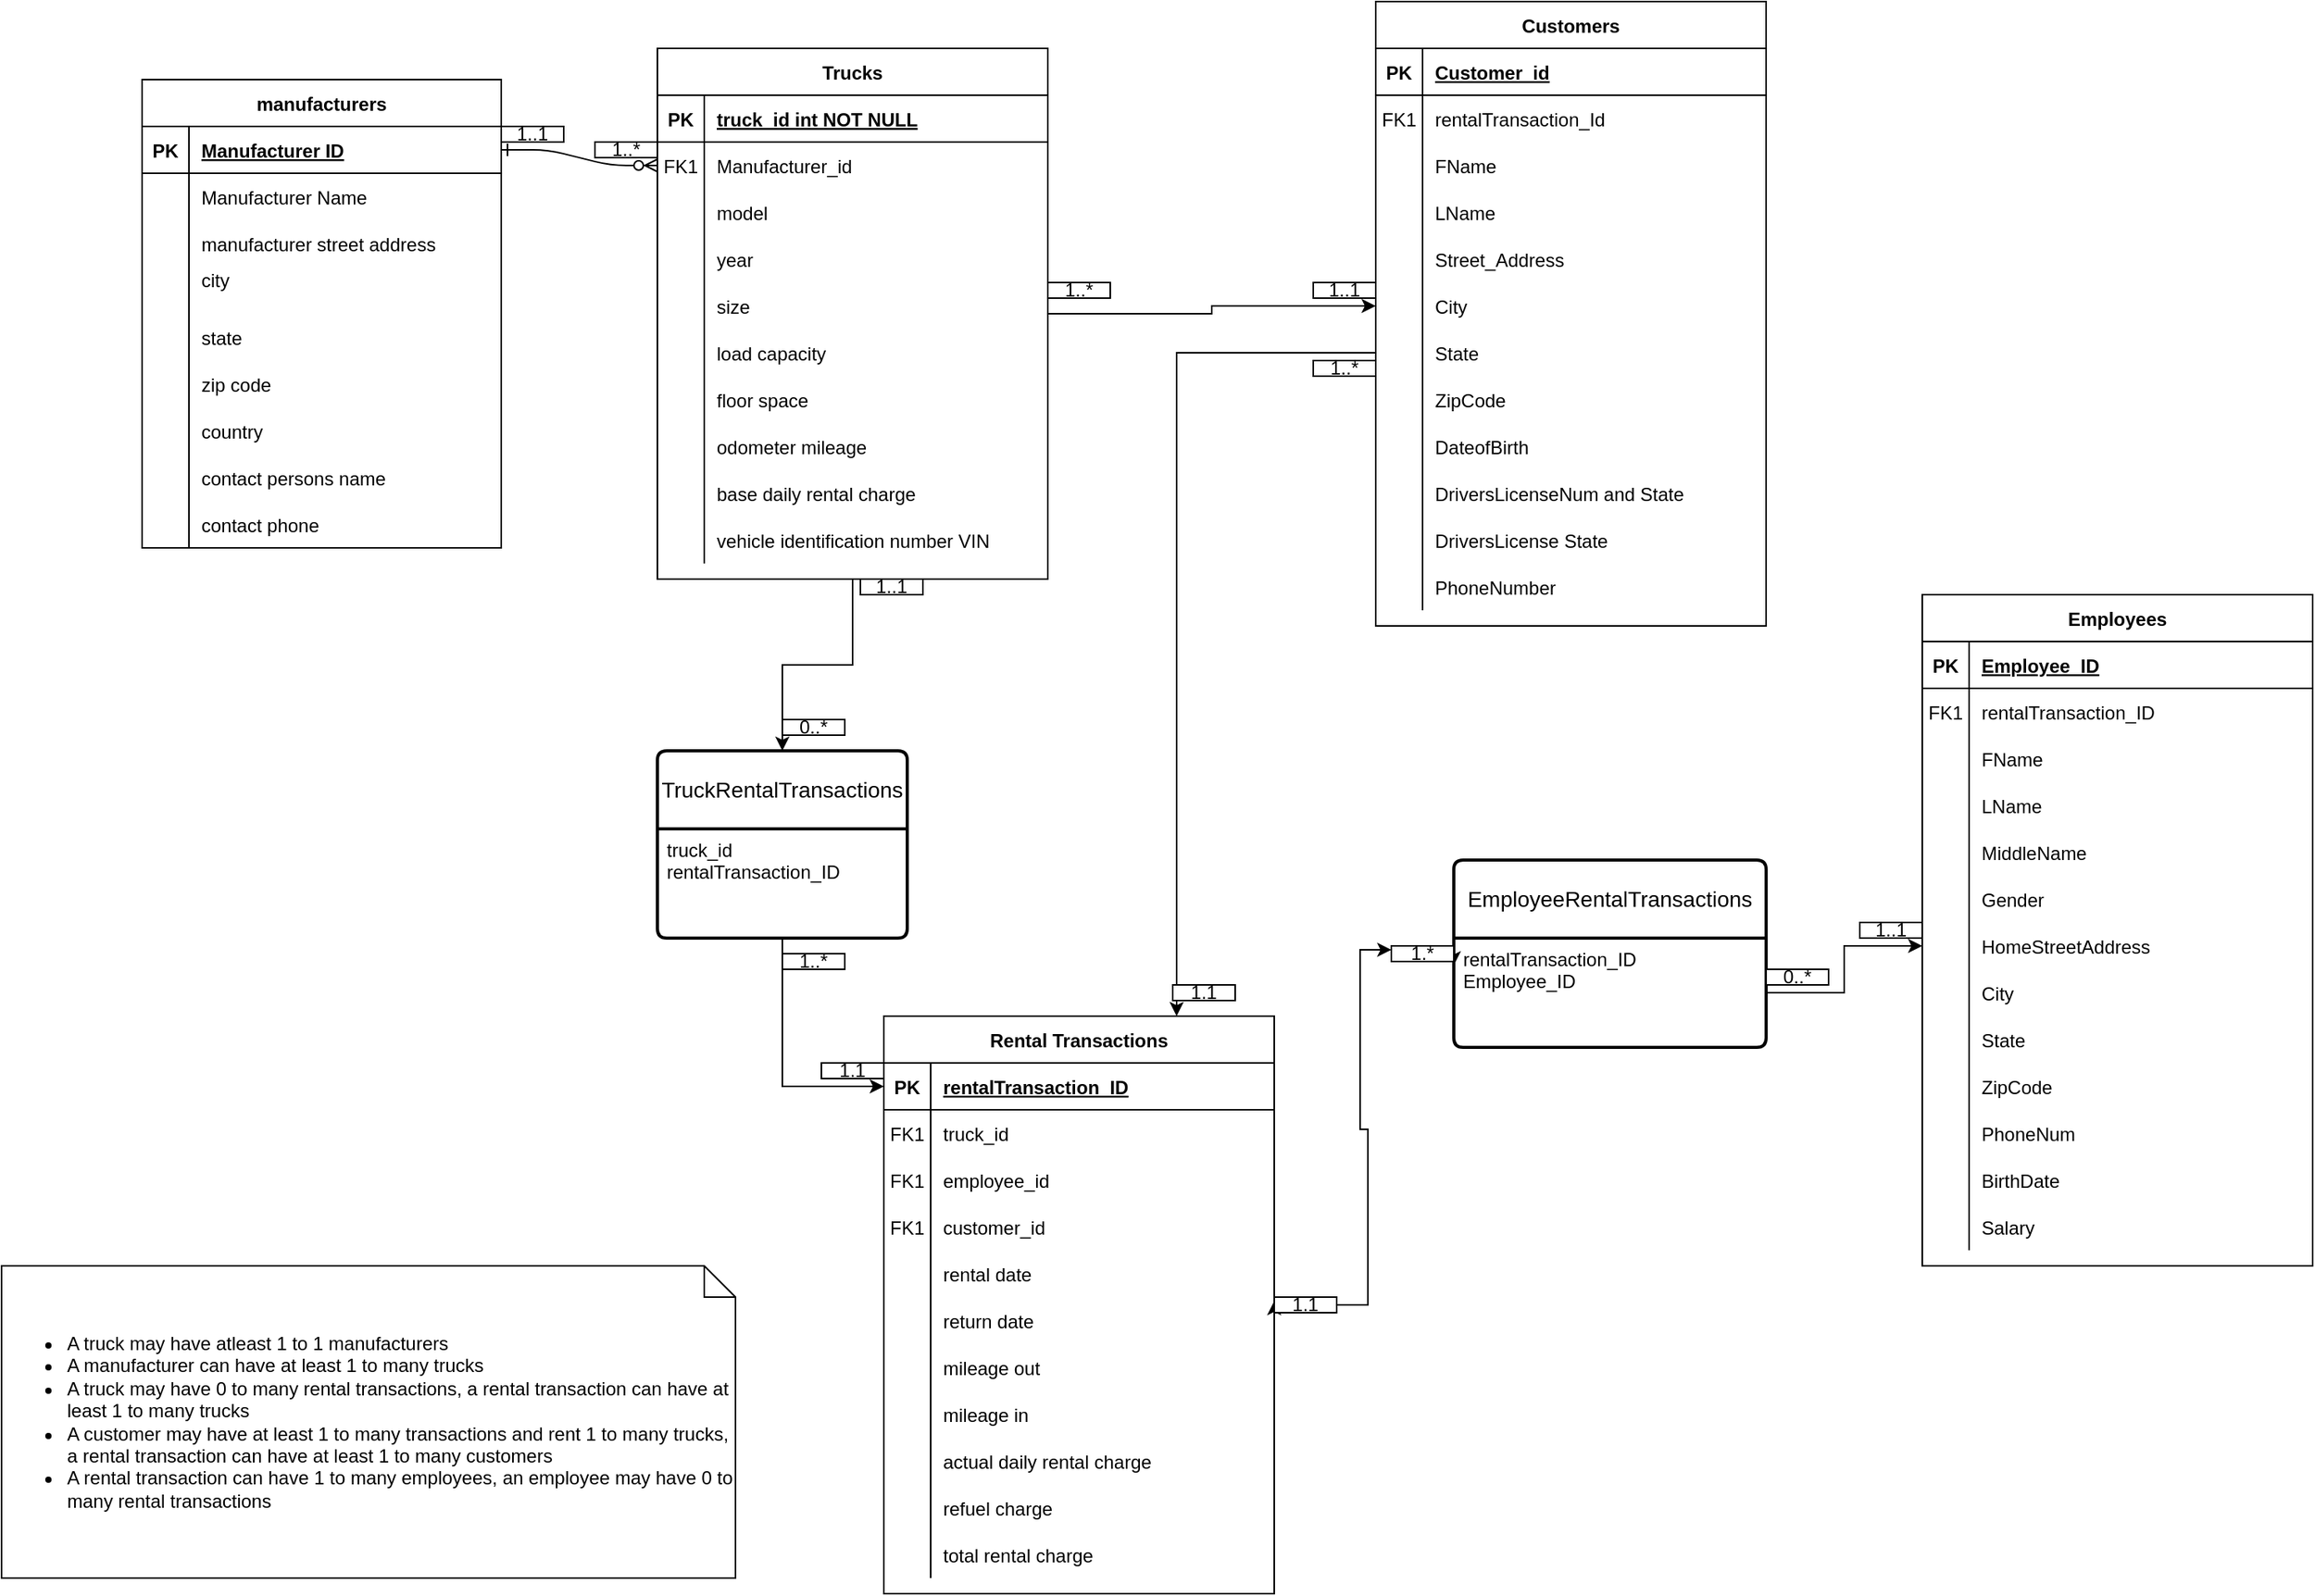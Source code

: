 <mxfile version="21.2.1" type="device">
  <diagram id="R2lEEEUBdFMjLlhIrx00" name="Page-1">
    <mxGraphModel dx="1323" dy="667" grid="1" gridSize="10" guides="1" tooltips="1" connect="1" arrows="1" fold="1" page="1" pageScale="1" pageWidth="850" pageHeight="1100" math="0" shadow="0" extFonts="Permanent Marker^https://fonts.googleapis.com/css?family=Permanent+Marker">
      <root>
        <mxCell id="0" />
        <mxCell id="1" parent="0" />
        <mxCell id="C-vyLk0tnHw3VtMMgP7b-1" value="" style="edgeStyle=entityRelationEdgeStyle;endArrow=ERzeroToMany;startArrow=ERone;endFill=1;startFill=0;" parent="1" source="C-vyLk0tnHw3VtMMgP7b-24" target="C-vyLk0tnHw3VtMMgP7b-6" edge="1">
          <mxGeometry width="100" height="100" relative="1" as="geometry">
            <mxPoint x="340" y="720" as="sourcePoint" />
            <mxPoint x="440" y="620" as="targetPoint" />
          </mxGeometry>
        </mxCell>
        <mxCell id="WFL-9ZKdQ3IeFVwO7o81-173" style="edgeStyle=orthogonalEdgeStyle;rounded=0;orthogonalLoop=1;jettySize=auto;html=1;entryX=0;entryY=0.5;entryDx=0;entryDy=0;" edge="1" parent="1" source="C-vyLk0tnHw3VtMMgP7b-2" target="WFL-9ZKdQ3IeFVwO7o81-93">
          <mxGeometry relative="1" as="geometry" />
        </mxCell>
        <mxCell id="WFL-9ZKdQ3IeFVwO7o81-180" style="edgeStyle=orthogonalEdgeStyle;rounded=0;orthogonalLoop=1;jettySize=auto;html=1;entryX=0.5;entryY=0;entryDx=0;entryDy=0;" edge="1" parent="1" source="C-vyLk0tnHw3VtMMgP7b-2" target="WFL-9ZKdQ3IeFVwO7o81-178">
          <mxGeometry relative="1" as="geometry" />
        </mxCell>
        <mxCell id="C-vyLk0tnHw3VtMMgP7b-2" value="Trucks" style="shape=table;startSize=30;container=1;collapsible=1;childLayout=tableLayout;fixedRows=1;rowLines=0;fontStyle=1;align=center;resizeLast=1;" parent="1" vertex="1">
          <mxGeometry x="450" y="100" width="250" height="340" as="geometry" />
        </mxCell>
        <mxCell id="C-vyLk0tnHw3VtMMgP7b-3" value="" style="shape=partialRectangle;collapsible=0;dropTarget=0;pointerEvents=0;fillColor=none;points=[[0,0.5],[1,0.5]];portConstraint=eastwest;top=0;left=0;right=0;bottom=1;" parent="C-vyLk0tnHw3VtMMgP7b-2" vertex="1">
          <mxGeometry y="30" width="250" height="30" as="geometry" />
        </mxCell>
        <mxCell id="C-vyLk0tnHw3VtMMgP7b-4" value="PK" style="shape=partialRectangle;overflow=hidden;connectable=0;fillColor=none;top=0;left=0;bottom=0;right=0;fontStyle=1;" parent="C-vyLk0tnHw3VtMMgP7b-3" vertex="1">
          <mxGeometry width="30" height="30" as="geometry">
            <mxRectangle width="30" height="30" as="alternateBounds" />
          </mxGeometry>
        </mxCell>
        <mxCell id="C-vyLk0tnHw3VtMMgP7b-5" value="truck_id int NOT NULL " style="shape=partialRectangle;overflow=hidden;connectable=0;fillColor=none;top=0;left=0;bottom=0;right=0;align=left;spacingLeft=6;fontStyle=5;" parent="C-vyLk0tnHw3VtMMgP7b-3" vertex="1">
          <mxGeometry x="30" width="220" height="30" as="geometry">
            <mxRectangle width="220" height="30" as="alternateBounds" />
          </mxGeometry>
        </mxCell>
        <mxCell id="C-vyLk0tnHw3VtMMgP7b-6" value="" style="shape=partialRectangle;collapsible=0;dropTarget=0;pointerEvents=0;fillColor=none;points=[[0,0.5],[1,0.5]];portConstraint=eastwest;top=0;left=0;right=0;bottom=0;" parent="C-vyLk0tnHw3VtMMgP7b-2" vertex="1">
          <mxGeometry y="60" width="250" height="30" as="geometry" />
        </mxCell>
        <mxCell id="C-vyLk0tnHw3VtMMgP7b-7" value="FK1" style="shape=partialRectangle;overflow=hidden;connectable=0;fillColor=none;top=0;left=0;bottom=0;right=0;" parent="C-vyLk0tnHw3VtMMgP7b-6" vertex="1">
          <mxGeometry width="30" height="30" as="geometry">
            <mxRectangle width="30" height="30" as="alternateBounds" />
          </mxGeometry>
        </mxCell>
        <mxCell id="C-vyLk0tnHw3VtMMgP7b-8" value="Manufacturer_id" style="shape=partialRectangle;overflow=hidden;connectable=0;fillColor=none;top=0;left=0;bottom=0;right=0;align=left;spacingLeft=6;" parent="C-vyLk0tnHw3VtMMgP7b-6" vertex="1">
          <mxGeometry x="30" width="220" height="30" as="geometry">
            <mxRectangle width="220" height="30" as="alternateBounds" />
          </mxGeometry>
        </mxCell>
        <mxCell id="C-vyLk0tnHw3VtMMgP7b-9" value="" style="shape=partialRectangle;collapsible=0;dropTarget=0;pointerEvents=0;fillColor=none;points=[[0,0.5],[1,0.5]];portConstraint=eastwest;top=0;left=0;right=0;bottom=0;" parent="C-vyLk0tnHw3VtMMgP7b-2" vertex="1">
          <mxGeometry y="90" width="250" height="30" as="geometry" />
        </mxCell>
        <mxCell id="C-vyLk0tnHw3VtMMgP7b-10" value="" style="shape=partialRectangle;overflow=hidden;connectable=0;fillColor=none;top=0;left=0;bottom=0;right=0;" parent="C-vyLk0tnHw3VtMMgP7b-9" vertex="1">
          <mxGeometry width="30" height="30" as="geometry">
            <mxRectangle width="30" height="30" as="alternateBounds" />
          </mxGeometry>
        </mxCell>
        <mxCell id="C-vyLk0tnHw3VtMMgP7b-11" value="model" style="shape=partialRectangle;overflow=hidden;connectable=0;fillColor=none;top=0;left=0;bottom=0;right=0;align=left;spacingLeft=6;" parent="C-vyLk0tnHw3VtMMgP7b-9" vertex="1">
          <mxGeometry x="30" width="220" height="30" as="geometry">
            <mxRectangle width="220" height="30" as="alternateBounds" />
          </mxGeometry>
        </mxCell>
        <mxCell id="WFL-9ZKdQ3IeFVwO7o81-44" style="shape=partialRectangle;collapsible=0;dropTarget=0;pointerEvents=0;fillColor=none;points=[[0,0.5],[1,0.5]];portConstraint=eastwest;top=0;left=0;right=0;bottom=0;" vertex="1" parent="C-vyLk0tnHw3VtMMgP7b-2">
          <mxGeometry y="120" width="250" height="30" as="geometry" />
        </mxCell>
        <mxCell id="WFL-9ZKdQ3IeFVwO7o81-45" style="shape=partialRectangle;overflow=hidden;connectable=0;fillColor=none;top=0;left=0;bottom=0;right=0;" vertex="1" parent="WFL-9ZKdQ3IeFVwO7o81-44">
          <mxGeometry width="30" height="30" as="geometry">
            <mxRectangle width="30" height="30" as="alternateBounds" />
          </mxGeometry>
        </mxCell>
        <mxCell id="WFL-9ZKdQ3IeFVwO7o81-46" value="year" style="shape=partialRectangle;overflow=hidden;connectable=0;fillColor=none;top=0;left=0;bottom=0;right=0;align=left;spacingLeft=6;" vertex="1" parent="WFL-9ZKdQ3IeFVwO7o81-44">
          <mxGeometry x="30" width="220" height="30" as="geometry">
            <mxRectangle width="220" height="30" as="alternateBounds" />
          </mxGeometry>
        </mxCell>
        <mxCell id="WFL-9ZKdQ3IeFVwO7o81-41" style="shape=partialRectangle;collapsible=0;dropTarget=0;pointerEvents=0;fillColor=none;points=[[0,0.5],[1,0.5]];portConstraint=eastwest;top=0;left=0;right=0;bottom=0;" vertex="1" parent="C-vyLk0tnHw3VtMMgP7b-2">
          <mxGeometry y="150" width="250" height="30" as="geometry" />
        </mxCell>
        <mxCell id="WFL-9ZKdQ3IeFVwO7o81-42" style="shape=partialRectangle;overflow=hidden;connectable=0;fillColor=none;top=0;left=0;bottom=0;right=0;" vertex="1" parent="WFL-9ZKdQ3IeFVwO7o81-41">
          <mxGeometry width="30" height="30" as="geometry">
            <mxRectangle width="30" height="30" as="alternateBounds" />
          </mxGeometry>
        </mxCell>
        <mxCell id="WFL-9ZKdQ3IeFVwO7o81-43" value="size" style="shape=partialRectangle;overflow=hidden;connectable=0;fillColor=none;top=0;left=0;bottom=0;right=0;align=left;spacingLeft=6;" vertex="1" parent="WFL-9ZKdQ3IeFVwO7o81-41">
          <mxGeometry x="30" width="220" height="30" as="geometry">
            <mxRectangle width="220" height="30" as="alternateBounds" />
          </mxGeometry>
        </mxCell>
        <mxCell id="WFL-9ZKdQ3IeFVwO7o81-38" style="shape=partialRectangle;collapsible=0;dropTarget=0;pointerEvents=0;fillColor=none;points=[[0,0.5],[1,0.5]];portConstraint=eastwest;top=0;left=0;right=0;bottom=0;" vertex="1" parent="C-vyLk0tnHw3VtMMgP7b-2">
          <mxGeometry y="180" width="250" height="30" as="geometry" />
        </mxCell>
        <mxCell id="WFL-9ZKdQ3IeFVwO7o81-39" style="shape=partialRectangle;overflow=hidden;connectable=0;fillColor=none;top=0;left=0;bottom=0;right=0;" vertex="1" parent="WFL-9ZKdQ3IeFVwO7o81-38">
          <mxGeometry width="30" height="30" as="geometry">
            <mxRectangle width="30" height="30" as="alternateBounds" />
          </mxGeometry>
        </mxCell>
        <mxCell id="WFL-9ZKdQ3IeFVwO7o81-40" value="load capacity" style="shape=partialRectangle;overflow=hidden;connectable=0;fillColor=none;top=0;left=0;bottom=0;right=0;align=left;spacingLeft=6;" vertex="1" parent="WFL-9ZKdQ3IeFVwO7o81-38">
          <mxGeometry x="30" width="220" height="30" as="geometry">
            <mxRectangle width="220" height="30" as="alternateBounds" />
          </mxGeometry>
        </mxCell>
        <mxCell id="WFL-9ZKdQ3IeFVwO7o81-35" style="shape=partialRectangle;collapsible=0;dropTarget=0;pointerEvents=0;fillColor=none;points=[[0,0.5],[1,0.5]];portConstraint=eastwest;top=0;left=0;right=0;bottom=0;" vertex="1" parent="C-vyLk0tnHw3VtMMgP7b-2">
          <mxGeometry y="210" width="250" height="30" as="geometry" />
        </mxCell>
        <mxCell id="WFL-9ZKdQ3IeFVwO7o81-36" style="shape=partialRectangle;overflow=hidden;connectable=0;fillColor=none;top=0;left=0;bottom=0;right=0;" vertex="1" parent="WFL-9ZKdQ3IeFVwO7o81-35">
          <mxGeometry width="30" height="30" as="geometry">
            <mxRectangle width="30" height="30" as="alternateBounds" />
          </mxGeometry>
        </mxCell>
        <mxCell id="WFL-9ZKdQ3IeFVwO7o81-37" value="floor space" style="shape=partialRectangle;overflow=hidden;connectable=0;fillColor=none;top=0;left=0;bottom=0;right=0;align=left;spacingLeft=6;" vertex="1" parent="WFL-9ZKdQ3IeFVwO7o81-35">
          <mxGeometry x="30" width="220" height="30" as="geometry">
            <mxRectangle width="220" height="30" as="alternateBounds" />
          </mxGeometry>
        </mxCell>
        <mxCell id="WFL-9ZKdQ3IeFVwO7o81-53" style="shape=partialRectangle;collapsible=0;dropTarget=0;pointerEvents=0;fillColor=none;points=[[0,0.5],[1,0.5]];portConstraint=eastwest;top=0;left=0;right=0;bottom=0;" vertex="1" parent="C-vyLk0tnHw3VtMMgP7b-2">
          <mxGeometry y="240" width="250" height="30" as="geometry" />
        </mxCell>
        <mxCell id="WFL-9ZKdQ3IeFVwO7o81-54" style="shape=partialRectangle;overflow=hidden;connectable=0;fillColor=none;top=0;left=0;bottom=0;right=0;" vertex="1" parent="WFL-9ZKdQ3IeFVwO7o81-53">
          <mxGeometry width="30" height="30" as="geometry">
            <mxRectangle width="30" height="30" as="alternateBounds" />
          </mxGeometry>
        </mxCell>
        <mxCell id="WFL-9ZKdQ3IeFVwO7o81-55" value="odometer mileage" style="shape=partialRectangle;overflow=hidden;connectable=0;fillColor=none;top=0;left=0;bottom=0;right=0;align=left;spacingLeft=6;" vertex="1" parent="WFL-9ZKdQ3IeFVwO7o81-53">
          <mxGeometry x="30" width="220" height="30" as="geometry">
            <mxRectangle width="220" height="30" as="alternateBounds" />
          </mxGeometry>
        </mxCell>
        <mxCell id="WFL-9ZKdQ3IeFVwO7o81-50" style="shape=partialRectangle;collapsible=0;dropTarget=0;pointerEvents=0;fillColor=none;points=[[0,0.5],[1,0.5]];portConstraint=eastwest;top=0;left=0;right=0;bottom=0;" vertex="1" parent="C-vyLk0tnHw3VtMMgP7b-2">
          <mxGeometry y="270" width="250" height="30" as="geometry" />
        </mxCell>
        <mxCell id="WFL-9ZKdQ3IeFVwO7o81-51" style="shape=partialRectangle;overflow=hidden;connectable=0;fillColor=none;top=0;left=0;bottom=0;right=0;" vertex="1" parent="WFL-9ZKdQ3IeFVwO7o81-50">
          <mxGeometry width="30" height="30" as="geometry">
            <mxRectangle width="30" height="30" as="alternateBounds" />
          </mxGeometry>
        </mxCell>
        <mxCell id="WFL-9ZKdQ3IeFVwO7o81-52" value="base daily rental charge" style="shape=partialRectangle;overflow=hidden;connectable=0;fillColor=none;top=0;left=0;bottom=0;right=0;align=left;spacingLeft=6;" vertex="1" parent="WFL-9ZKdQ3IeFVwO7o81-50">
          <mxGeometry x="30" width="220" height="30" as="geometry">
            <mxRectangle width="220" height="30" as="alternateBounds" />
          </mxGeometry>
        </mxCell>
        <mxCell id="WFL-9ZKdQ3IeFVwO7o81-47" style="shape=partialRectangle;collapsible=0;dropTarget=0;pointerEvents=0;fillColor=none;points=[[0,0.5],[1,0.5]];portConstraint=eastwest;top=0;left=0;right=0;bottom=0;" vertex="1" parent="C-vyLk0tnHw3VtMMgP7b-2">
          <mxGeometry y="300" width="250" height="30" as="geometry" />
        </mxCell>
        <mxCell id="WFL-9ZKdQ3IeFVwO7o81-48" style="shape=partialRectangle;overflow=hidden;connectable=0;fillColor=none;top=0;left=0;bottom=0;right=0;" vertex="1" parent="WFL-9ZKdQ3IeFVwO7o81-47">
          <mxGeometry width="30" height="30" as="geometry">
            <mxRectangle width="30" height="30" as="alternateBounds" />
          </mxGeometry>
        </mxCell>
        <mxCell id="WFL-9ZKdQ3IeFVwO7o81-49" value="vehicle identification number VIN" style="shape=partialRectangle;overflow=hidden;connectable=0;fillColor=none;top=0;left=0;bottom=0;right=0;align=left;spacingLeft=6;" vertex="1" parent="WFL-9ZKdQ3IeFVwO7o81-47">
          <mxGeometry x="30" width="220" height="30" as="geometry">
            <mxRectangle width="220" height="30" as="alternateBounds" />
          </mxGeometry>
        </mxCell>
        <mxCell id="C-vyLk0tnHw3VtMMgP7b-13" value="Rental Transactions" style="shape=table;startSize=30;container=1;collapsible=1;childLayout=tableLayout;fixedRows=1;rowLines=0;fontStyle=1;align=center;resizeLast=1;" parent="1" vertex="1">
          <mxGeometry x="595" y="720" width="250" height="370" as="geometry" />
        </mxCell>
        <mxCell id="C-vyLk0tnHw3VtMMgP7b-14" value="" style="shape=partialRectangle;collapsible=0;dropTarget=0;pointerEvents=0;fillColor=none;points=[[0,0.5],[1,0.5]];portConstraint=eastwest;top=0;left=0;right=0;bottom=1;" parent="C-vyLk0tnHw3VtMMgP7b-13" vertex="1">
          <mxGeometry y="30" width="250" height="30" as="geometry" />
        </mxCell>
        <mxCell id="C-vyLk0tnHw3VtMMgP7b-15" value="PK" style="shape=partialRectangle;overflow=hidden;connectable=0;fillColor=none;top=0;left=0;bottom=0;right=0;fontStyle=1;" parent="C-vyLk0tnHw3VtMMgP7b-14" vertex="1">
          <mxGeometry width="30" height="30" as="geometry">
            <mxRectangle width="30" height="30" as="alternateBounds" />
          </mxGeometry>
        </mxCell>
        <mxCell id="C-vyLk0tnHw3VtMMgP7b-16" value="rentalTransaction_ID" style="shape=partialRectangle;overflow=hidden;connectable=0;fillColor=none;top=0;left=0;bottom=0;right=0;align=left;spacingLeft=6;fontStyle=5;" parent="C-vyLk0tnHw3VtMMgP7b-14" vertex="1">
          <mxGeometry x="30" width="220" height="30" as="geometry">
            <mxRectangle width="220" height="30" as="alternateBounds" />
          </mxGeometry>
        </mxCell>
        <mxCell id="C-vyLk0tnHw3VtMMgP7b-17" value="" style="shape=partialRectangle;collapsible=0;dropTarget=0;pointerEvents=0;fillColor=none;points=[[0,0.5],[1,0.5]];portConstraint=eastwest;top=0;left=0;right=0;bottom=0;" parent="C-vyLk0tnHw3VtMMgP7b-13" vertex="1">
          <mxGeometry y="60" width="250" height="30" as="geometry" />
        </mxCell>
        <mxCell id="C-vyLk0tnHw3VtMMgP7b-18" value="FK1" style="shape=partialRectangle;overflow=hidden;connectable=0;fillColor=none;top=0;left=0;bottom=0;right=0;" parent="C-vyLk0tnHw3VtMMgP7b-17" vertex="1">
          <mxGeometry width="30" height="30" as="geometry">
            <mxRectangle width="30" height="30" as="alternateBounds" />
          </mxGeometry>
        </mxCell>
        <mxCell id="C-vyLk0tnHw3VtMMgP7b-19" value="truck_id" style="shape=partialRectangle;overflow=hidden;connectable=0;fillColor=none;top=0;left=0;bottom=0;right=0;align=left;spacingLeft=6;" parent="C-vyLk0tnHw3VtMMgP7b-17" vertex="1">
          <mxGeometry x="30" width="220" height="30" as="geometry">
            <mxRectangle width="220" height="30" as="alternateBounds" />
          </mxGeometry>
        </mxCell>
        <mxCell id="WFL-9ZKdQ3IeFVwO7o81-86" style="shape=partialRectangle;collapsible=0;dropTarget=0;pointerEvents=0;fillColor=none;points=[[0,0.5],[1,0.5]];portConstraint=eastwest;top=0;left=0;right=0;bottom=0;" vertex="1" parent="C-vyLk0tnHw3VtMMgP7b-13">
          <mxGeometry y="90" width="250" height="30" as="geometry" />
        </mxCell>
        <mxCell id="WFL-9ZKdQ3IeFVwO7o81-87" value="FK1" style="shape=partialRectangle;overflow=hidden;connectable=0;fillColor=none;top=0;left=0;bottom=0;right=0;" vertex="1" parent="WFL-9ZKdQ3IeFVwO7o81-86">
          <mxGeometry width="30" height="30" as="geometry">
            <mxRectangle width="30" height="30" as="alternateBounds" />
          </mxGeometry>
        </mxCell>
        <mxCell id="WFL-9ZKdQ3IeFVwO7o81-88" value="employee_id" style="shape=partialRectangle;overflow=hidden;connectable=0;fillColor=none;top=0;left=0;bottom=0;right=0;align=left;spacingLeft=6;" vertex="1" parent="WFL-9ZKdQ3IeFVwO7o81-86">
          <mxGeometry x="30" width="220" height="30" as="geometry">
            <mxRectangle width="220" height="30" as="alternateBounds" />
          </mxGeometry>
        </mxCell>
        <mxCell id="WFL-9ZKdQ3IeFVwO7o81-89" style="shape=partialRectangle;collapsible=0;dropTarget=0;pointerEvents=0;fillColor=none;points=[[0,0.5],[1,0.5]];portConstraint=eastwest;top=0;left=0;right=0;bottom=0;" vertex="1" parent="C-vyLk0tnHw3VtMMgP7b-13">
          <mxGeometry y="120" width="250" height="30" as="geometry" />
        </mxCell>
        <mxCell id="WFL-9ZKdQ3IeFVwO7o81-90" value="FK1" style="shape=partialRectangle;overflow=hidden;connectable=0;fillColor=none;top=0;left=0;bottom=0;right=0;" vertex="1" parent="WFL-9ZKdQ3IeFVwO7o81-89">
          <mxGeometry width="30" height="30" as="geometry">
            <mxRectangle width="30" height="30" as="alternateBounds" />
          </mxGeometry>
        </mxCell>
        <mxCell id="WFL-9ZKdQ3IeFVwO7o81-91" value="customer_id" style="shape=partialRectangle;overflow=hidden;connectable=0;fillColor=none;top=0;left=0;bottom=0;right=0;align=left;spacingLeft=6;" vertex="1" parent="WFL-9ZKdQ3IeFVwO7o81-89">
          <mxGeometry x="30" width="220" height="30" as="geometry">
            <mxRectangle width="220" height="30" as="alternateBounds" />
          </mxGeometry>
        </mxCell>
        <mxCell id="C-vyLk0tnHw3VtMMgP7b-20" value="" style="shape=partialRectangle;collapsible=0;dropTarget=0;pointerEvents=0;fillColor=none;points=[[0,0.5],[1,0.5]];portConstraint=eastwest;top=0;left=0;right=0;bottom=0;" parent="C-vyLk0tnHw3VtMMgP7b-13" vertex="1">
          <mxGeometry y="150" width="250" height="30" as="geometry" />
        </mxCell>
        <mxCell id="C-vyLk0tnHw3VtMMgP7b-21" value="" style="shape=partialRectangle;overflow=hidden;connectable=0;fillColor=none;top=0;left=0;bottom=0;right=0;" parent="C-vyLk0tnHw3VtMMgP7b-20" vertex="1">
          <mxGeometry width="30" height="30" as="geometry">
            <mxRectangle width="30" height="30" as="alternateBounds" />
          </mxGeometry>
        </mxCell>
        <mxCell id="C-vyLk0tnHw3VtMMgP7b-22" value="rental date" style="shape=partialRectangle;overflow=hidden;connectable=0;fillColor=none;top=0;left=0;bottom=0;right=0;align=left;spacingLeft=6;" parent="C-vyLk0tnHw3VtMMgP7b-20" vertex="1">
          <mxGeometry x="30" width="220" height="30" as="geometry">
            <mxRectangle width="220" height="30" as="alternateBounds" />
          </mxGeometry>
        </mxCell>
        <mxCell id="WFL-9ZKdQ3IeFVwO7o81-77" style="shape=partialRectangle;collapsible=0;dropTarget=0;pointerEvents=0;fillColor=none;points=[[0,0.5],[1,0.5]];portConstraint=eastwest;top=0;left=0;right=0;bottom=0;" vertex="1" parent="C-vyLk0tnHw3VtMMgP7b-13">
          <mxGeometry y="180" width="250" height="30" as="geometry" />
        </mxCell>
        <mxCell id="WFL-9ZKdQ3IeFVwO7o81-78" style="shape=partialRectangle;overflow=hidden;connectable=0;fillColor=none;top=0;left=0;bottom=0;right=0;" vertex="1" parent="WFL-9ZKdQ3IeFVwO7o81-77">
          <mxGeometry width="30" height="30" as="geometry">
            <mxRectangle width="30" height="30" as="alternateBounds" />
          </mxGeometry>
        </mxCell>
        <mxCell id="WFL-9ZKdQ3IeFVwO7o81-79" value="return date" style="shape=partialRectangle;overflow=hidden;connectable=0;fillColor=none;top=0;left=0;bottom=0;right=0;align=left;spacingLeft=6;" vertex="1" parent="WFL-9ZKdQ3IeFVwO7o81-77">
          <mxGeometry x="30" width="220" height="30" as="geometry">
            <mxRectangle width="220" height="30" as="alternateBounds" />
          </mxGeometry>
        </mxCell>
        <mxCell id="WFL-9ZKdQ3IeFVwO7o81-74" style="shape=partialRectangle;collapsible=0;dropTarget=0;pointerEvents=0;fillColor=none;points=[[0,0.5],[1,0.5]];portConstraint=eastwest;top=0;left=0;right=0;bottom=0;" vertex="1" parent="C-vyLk0tnHw3VtMMgP7b-13">
          <mxGeometry y="210" width="250" height="30" as="geometry" />
        </mxCell>
        <mxCell id="WFL-9ZKdQ3IeFVwO7o81-75" style="shape=partialRectangle;overflow=hidden;connectable=0;fillColor=none;top=0;left=0;bottom=0;right=0;" vertex="1" parent="WFL-9ZKdQ3IeFVwO7o81-74">
          <mxGeometry width="30" height="30" as="geometry">
            <mxRectangle width="30" height="30" as="alternateBounds" />
          </mxGeometry>
        </mxCell>
        <mxCell id="WFL-9ZKdQ3IeFVwO7o81-76" value="mileage out" style="shape=partialRectangle;overflow=hidden;connectable=0;fillColor=none;top=0;left=0;bottom=0;right=0;align=left;spacingLeft=6;" vertex="1" parent="WFL-9ZKdQ3IeFVwO7o81-74">
          <mxGeometry x="30" width="220" height="30" as="geometry">
            <mxRectangle width="220" height="30" as="alternateBounds" />
          </mxGeometry>
        </mxCell>
        <mxCell id="WFL-9ZKdQ3IeFVwO7o81-71" style="shape=partialRectangle;collapsible=0;dropTarget=0;pointerEvents=0;fillColor=none;points=[[0,0.5],[1,0.5]];portConstraint=eastwest;top=0;left=0;right=0;bottom=0;" vertex="1" parent="C-vyLk0tnHw3VtMMgP7b-13">
          <mxGeometry y="240" width="250" height="30" as="geometry" />
        </mxCell>
        <mxCell id="WFL-9ZKdQ3IeFVwO7o81-72" style="shape=partialRectangle;overflow=hidden;connectable=0;fillColor=none;top=0;left=0;bottom=0;right=0;" vertex="1" parent="WFL-9ZKdQ3IeFVwO7o81-71">
          <mxGeometry width="30" height="30" as="geometry">
            <mxRectangle width="30" height="30" as="alternateBounds" />
          </mxGeometry>
        </mxCell>
        <mxCell id="WFL-9ZKdQ3IeFVwO7o81-73" value="mileage in" style="shape=partialRectangle;overflow=hidden;connectable=0;fillColor=none;top=0;left=0;bottom=0;right=0;align=left;spacingLeft=6;" vertex="1" parent="WFL-9ZKdQ3IeFVwO7o81-71">
          <mxGeometry x="30" width="220" height="30" as="geometry">
            <mxRectangle width="220" height="30" as="alternateBounds" />
          </mxGeometry>
        </mxCell>
        <mxCell id="WFL-9ZKdQ3IeFVwO7o81-68" style="shape=partialRectangle;collapsible=0;dropTarget=0;pointerEvents=0;fillColor=none;points=[[0,0.5],[1,0.5]];portConstraint=eastwest;top=0;left=0;right=0;bottom=0;" vertex="1" parent="C-vyLk0tnHw3VtMMgP7b-13">
          <mxGeometry y="270" width="250" height="30" as="geometry" />
        </mxCell>
        <mxCell id="WFL-9ZKdQ3IeFVwO7o81-69" style="shape=partialRectangle;overflow=hidden;connectable=0;fillColor=none;top=0;left=0;bottom=0;right=0;" vertex="1" parent="WFL-9ZKdQ3IeFVwO7o81-68">
          <mxGeometry width="30" height="30" as="geometry">
            <mxRectangle width="30" height="30" as="alternateBounds" />
          </mxGeometry>
        </mxCell>
        <mxCell id="WFL-9ZKdQ3IeFVwO7o81-70" value="actual daily rental charge" style="shape=partialRectangle;overflow=hidden;connectable=0;fillColor=none;top=0;left=0;bottom=0;right=0;align=left;spacingLeft=6;" vertex="1" parent="WFL-9ZKdQ3IeFVwO7o81-68">
          <mxGeometry x="30" width="220" height="30" as="geometry">
            <mxRectangle width="220" height="30" as="alternateBounds" />
          </mxGeometry>
        </mxCell>
        <mxCell id="WFL-9ZKdQ3IeFVwO7o81-80" style="shape=partialRectangle;collapsible=0;dropTarget=0;pointerEvents=0;fillColor=none;points=[[0,0.5],[1,0.5]];portConstraint=eastwest;top=0;left=0;right=0;bottom=0;" vertex="1" parent="C-vyLk0tnHw3VtMMgP7b-13">
          <mxGeometry y="300" width="250" height="30" as="geometry" />
        </mxCell>
        <mxCell id="WFL-9ZKdQ3IeFVwO7o81-81" style="shape=partialRectangle;overflow=hidden;connectable=0;fillColor=none;top=0;left=0;bottom=0;right=0;" vertex="1" parent="WFL-9ZKdQ3IeFVwO7o81-80">
          <mxGeometry width="30" height="30" as="geometry">
            <mxRectangle width="30" height="30" as="alternateBounds" />
          </mxGeometry>
        </mxCell>
        <mxCell id="WFL-9ZKdQ3IeFVwO7o81-82" value="refuel charge" style="shape=partialRectangle;overflow=hidden;connectable=0;fillColor=none;top=0;left=0;bottom=0;right=0;align=left;spacingLeft=6;" vertex="1" parent="WFL-9ZKdQ3IeFVwO7o81-80">
          <mxGeometry x="30" width="220" height="30" as="geometry">
            <mxRectangle width="220" height="30" as="alternateBounds" />
          </mxGeometry>
        </mxCell>
        <mxCell id="WFL-9ZKdQ3IeFVwO7o81-83" style="shape=partialRectangle;collapsible=0;dropTarget=0;pointerEvents=0;fillColor=none;points=[[0,0.5],[1,0.5]];portConstraint=eastwest;top=0;left=0;right=0;bottom=0;" vertex="1" parent="C-vyLk0tnHw3VtMMgP7b-13">
          <mxGeometry y="330" width="250" height="30" as="geometry" />
        </mxCell>
        <mxCell id="WFL-9ZKdQ3IeFVwO7o81-84" style="shape=partialRectangle;overflow=hidden;connectable=0;fillColor=none;top=0;left=0;bottom=0;right=0;" vertex="1" parent="WFL-9ZKdQ3IeFVwO7o81-83">
          <mxGeometry width="30" height="30" as="geometry">
            <mxRectangle width="30" height="30" as="alternateBounds" />
          </mxGeometry>
        </mxCell>
        <mxCell id="WFL-9ZKdQ3IeFVwO7o81-85" value="total rental charge" style="shape=partialRectangle;overflow=hidden;connectable=0;fillColor=none;top=0;left=0;bottom=0;right=0;align=left;spacingLeft=6;" vertex="1" parent="WFL-9ZKdQ3IeFVwO7o81-83">
          <mxGeometry x="30" width="220" height="30" as="geometry">
            <mxRectangle width="220" height="30" as="alternateBounds" />
          </mxGeometry>
        </mxCell>
        <mxCell id="C-vyLk0tnHw3VtMMgP7b-23" value="manufacturers" style="shape=table;startSize=30;container=1;collapsible=1;childLayout=tableLayout;fixedRows=1;rowLines=0;fontStyle=1;align=center;resizeLast=1;" parent="1" vertex="1">
          <mxGeometry x="120" y="120" width="230" height="300" as="geometry" />
        </mxCell>
        <mxCell id="C-vyLk0tnHw3VtMMgP7b-24" value="" style="shape=partialRectangle;collapsible=0;dropTarget=0;pointerEvents=0;fillColor=none;points=[[0,0.5],[1,0.5]];portConstraint=eastwest;top=0;left=0;right=0;bottom=1;" parent="C-vyLk0tnHw3VtMMgP7b-23" vertex="1">
          <mxGeometry y="30" width="230" height="30" as="geometry" />
        </mxCell>
        <mxCell id="C-vyLk0tnHw3VtMMgP7b-25" value="PK" style="shape=partialRectangle;overflow=hidden;connectable=0;fillColor=none;top=0;left=0;bottom=0;right=0;fontStyle=1;" parent="C-vyLk0tnHw3VtMMgP7b-24" vertex="1">
          <mxGeometry width="30" height="30" as="geometry">
            <mxRectangle width="30" height="30" as="alternateBounds" />
          </mxGeometry>
        </mxCell>
        <mxCell id="C-vyLk0tnHw3VtMMgP7b-26" value="Manufacturer ID" style="shape=partialRectangle;overflow=hidden;connectable=0;fillColor=none;top=0;left=0;bottom=0;right=0;align=left;spacingLeft=6;fontStyle=5;" parent="C-vyLk0tnHw3VtMMgP7b-24" vertex="1">
          <mxGeometry x="30" width="200" height="30" as="geometry">
            <mxRectangle width="200" height="30" as="alternateBounds" />
          </mxGeometry>
        </mxCell>
        <mxCell id="C-vyLk0tnHw3VtMMgP7b-27" value="" style="shape=partialRectangle;collapsible=0;dropTarget=0;pointerEvents=0;fillColor=none;points=[[0,0.5],[1,0.5]];portConstraint=eastwest;top=0;left=0;right=0;bottom=0;" parent="C-vyLk0tnHw3VtMMgP7b-23" vertex="1">
          <mxGeometry y="60" width="230" height="30" as="geometry" />
        </mxCell>
        <mxCell id="C-vyLk0tnHw3VtMMgP7b-28" value="" style="shape=partialRectangle;overflow=hidden;connectable=0;fillColor=none;top=0;left=0;bottom=0;right=0;" parent="C-vyLk0tnHw3VtMMgP7b-27" vertex="1">
          <mxGeometry width="30" height="30" as="geometry">
            <mxRectangle width="30" height="30" as="alternateBounds" />
          </mxGeometry>
        </mxCell>
        <mxCell id="C-vyLk0tnHw3VtMMgP7b-29" value="Manufacturer Name" style="shape=partialRectangle;overflow=hidden;connectable=0;fillColor=none;top=0;left=0;bottom=0;right=0;align=left;spacingLeft=6;" parent="C-vyLk0tnHw3VtMMgP7b-27" vertex="1">
          <mxGeometry x="30" width="200" height="30" as="geometry">
            <mxRectangle width="200" height="30" as="alternateBounds" />
          </mxGeometry>
        </mxCell>
        <mxCell id="WFL-9ZKdQ3IeFVwO7o81-26" style="shape=partialRectangle;collapsible=0;dropTarget=0;pointerEvents=0;fillColor=none;points=[[0,0.5],[1,0.5]];portConstraint=eastwest;top=0;left=0;right=0;bottom=0;" vertex="1" parent="C-vyLk0tnHw3VtMMgP7b-23">
          <mxGeometry y="90" width="230" height="30" as="geometry" />
        </mxCell>
        <mxCell id="WFL-9ZKdQ3IeFVwO7o81-27" style="shape=partialRectangle;overflow=hidden;connectable=0;fillColor=none;top=0;left=0;bottom=0;right=0;" vertex="1" parent="WFL-9ZKdQ3IeFVwO7o81-26">
          <mxGeometry width="30" height="30" as="geometry">
            <mxRectangle width="30" height="30" as="alternateBounds" />
          </mxGeometry>
        </mxCell>
        <mxCell id="WFL-9ZKdQ3IeFVwO7o81-28" value="manufacturer street address" style="shape=partialRectangle;overflow=hidden;connectable=0;fillColor=none;top=0;left=0;bottom=0;right=0;align=left;spacingLeft=6;" vertex="1" parent="WFL-9ZKdQ3IeFVwO7o81-26">
          <mxGeometry x="30" width="200" height="30" as="geometry">
            <mxRectangle width="200" height="30" as="alternateBounds" />
          </mxGeometry>
        </mxCell>
        <mxCell id="WFL-9ZKdQ3IeFVwO7o81-23" style="shape=partialRectangle;collapsible=0;dropTarget=0;pointerEvents=0;fillColor=none;points=[[0,0.5],[1,0.5]];portConstraint=eastwest;top=0;left=0;right=0;bottom=0;" vertex="1" parent="C-vyLk0tnHw3VtMMgP7b-23">
          <mxGeometry y="120" width="230" height="30" as="geometry" />
        </mxCell>
        <mxCell id="WFL-9ZKdQ3IeFVwO7o81-24" style="shape=partialRectangle;overflow=hidden;connectable=0;fillColor=none;top=0;left=0;bottom=0;right=0;" vertex="1" parent="WFL-9ZKdQ3IeFVwO7o81-23">
          <mxGeometry width="30" height="30" as="geometry">
            <mxRectangle width="30" height="30" as="alternateBounds" />
          </mxGeometry>
        </mxCell>
        <mxCell id="WFL-9ZKdQ3IeFVwO7o81-25" value="city   &#xa;" style="shape=partialRectangle;overflow=hidden;connectable=0;fillColor=none;top=0;left=0;bottom=0;right=0;align=left;spacingLeft=6;" vertex="1" parent="WFL-9ZKdQ3IeFVwO7o81-23">
          <mxGeometry x="30" width="200" height="30" as="geometry">
            <mxRectangle width="200" height="30" as="alternateBounds" />
          </mxGeometry>
        </mxCell>
        <mxCell id="WFL-9ZKdQ3IeFVwO7o81-20" style="shape=partialRectangle;collapsible=0;dropTarget=0;pointerEvents=0;fillColor=none;points=[[0,0.5],[1,0.5]];portConstraint=eastwest;top=0;left=0;right=0;bottom=0;" vertex="1" parent="C-vyLk0tnHw3VtMMgP7b-23">
          <mxGeometry y="150" width="230" height="30" as="geometry" />
        </mxCell>
        <mxCell id="WFL-9ZKdQ3IeFVwO7o81-21" style="shape=partialRectangle;overflow=hidden;connectable=0;fillColor=none;top=0;left=0;bottom=0;right=0;" vertex="1" parent="WFL-9ZKdQ3IeFVwO7o81-20">
          <mxGeometry width="30" height="30" as="geometry">
            <mxRectangle width="30" height="30" as="alternateBounds" />
          </mxGeometry>
        </mxCell>
        <mxCell id="WFL-9ZKdQ3IeFVwO7o81-22" value="state" style="shape=partialRectangle;overflow=hidden;connectable=0;fillColor=none;top=0;left=0;bottom=0;right=0;align=left;spacingLeft=6;" vertex="1" parent="WFL-9ZKdQ3IeFVwO7o81-20">
          <mxGeometry x="30" width="200" height="30" as="geometry">
            <mxRectangle width="200" height="30" as="alternateBounds" />
          </mxGeometry>
        </mxCell>
        <mxCell id="WFL-9ZKdQ3IeFVwO7o81-17" style="shape=partialRectangle;collapsible=0;dropTarget=0;pointerEvents=0;fillColor=none;points=[[0,0.5],[1,0.5]];portConstraint=eastwest;top=0;left=0;right=0;bottom=0;" vertex="1" parent="C-vyLk0tnHw3VtMMgP7b-23">
          <mxGeometry y="180" width="230" height="30" as="geometry" />
        </mxCell>
        <mxCell id="WFL-9ZKdQ3IeFVwO7o81-18" style="shape=partialRectangle;overflow=hidden;connectable=0;fillColor=none;top=0;left=0;bottom=0;right=0;" vertex="1" parent="WFL-9ZKdQ3IeFVwO7o81-17">
          <mxGeometry width="30" height="30" as="geometry">
            <mxRectangle width="30" height="30" as="alternateBounds" />
          </mxGeometry>
        </mxCell>
        <mxCell id="WFL-9ZKdQ3IeFVwO7o81-19" value="zip code" style="shape=partialRectangle;overflow=hidden;connectable=0;fillColor=none;top=0;left=0;bottom=0;right=0;align=left;spacingLeft=6;" vertex="1" parent="WFL-9ZKdQ3IeFVwO7o81-17">
          <mxGeometry x="30" width="200" height="30" as="geometry">
            <mxRectangle width="200" height="30" as="alternateBounds" />
          </mxGeometry>
        </mxCell>
        <mxCell id="WFL-9ZKdQ3IeFVwO7o81-14" style="shape=partialRectangle;collapsible=0;dropTarget=0;pointerEvents=0;fillColor=none;points=[[0,0.5],[1,0.5]];portConstraint=eastwest;top=0;left=0;right=0;bottom=0;" vertex="1" parent="C-vyLk0tnHw3VtMMgP7b-23">
          <mxGeometry y="210" width="230" height="30" as="geometry" />
        </mxCell>
        <mxCell id="WFL-9ZKdQ3IeFVwO7o81-15" style="shape=partialRectangle;overflow=hidden;connectable=0;fillColor=none;top=0;left=0;bottom=0;right=0;" vertex="1" parent="WFL-9ZKdQ3IeFVwO7o81-14">
          <mxGeometry width="30" height="30" as="geometry">
            <mxRectangle width="30" height="30" as="alternateBounds" />
          </mxGeometry>
        </mxCell>
        <mxCell id="WFL-9ZKdQ3IeFVwO7o81-16" value="country" style="shape=partialRectangle;overflow=hidden;connectable=0;fillColor=none;top=0;left=0;bottom=0;right=0;align=left;spacingLeft=6;" vertex="1" parent="WFL-9ZKdQ3IeFVwO7o81-14">
          <mxGeometry x="30" width="200" height="30" as="geometry">
            <mxRectangle width="200" height="30" as="alternateBounds" />
          </mxGeometry>
        </mxCell>
        <mxCell id="WFL-9ZKdQ3IeFVwO7o81-32" style="shape=partialRectangle;collapsible=0;dropTarget=0;pointerEvents=0;fillColor=none;points=[[0,0.5],[1,0.5]];portConstraint=eastwest;top=0;left=0;right=0;bottom=0;" vertex="1" parent="C-vyLk0tnHw3VtMMgP7b-23">
          <mxGeometry y="240" width="230" height="30" as="geometry" />
        </mxCell>
        <mxCell id="WFL-9ZKdQ3IeFVwO7o81-33" style="shape=partialRectangle;overflow=hidden;connectable=0;fillColor=none;top=0;left=0;bottom=0;right=0;" vertex="1" parent="WFL-9ZKdQ3IeFVwO7o81-32">
          <mxGeometry width="30" height="30" as="geometry">
            <mxRectangle width="30" height="30" as="alternateBounds" />
          </mxGeometry>
        </mxCell>
        <mxCell id="WFL-9ZKdQ3IeFVwO7o81-34" value="contact persons name" style="shape=partialRectangle;overflow=hidden;connectable=0;fillColor=none;top=0;left=0;bottom=0;right=0;align=left;spacingLeft=6;" vertex="1" parent="WFL-9ZKdQ3IeFVwO7o81-32">
          <mxGeometry x="30" width="200" height="30" as="geometry">
            <mxRectangle width="200" height="30" as="alternateBounds" />
          </mxGeometry>
        </mxCell>
        <mxCell id="WFL-9ZKdQ3IeFVwO7o81-29" style="shape=partialRectangle;collapsible=0;dropTarget=0;pointerEvents=0;fillColor=none;points=[[0,0.5],[1,0.5]];portConstraint=eastwest;top=0;left=0;right=0;bottom=0;" vertex="1" parent="C-vyLk0tnHw3VtMMgP7b-23">
          <mxGeometry y="270" width="230" height="30" as="geometry" />
        </mxCell>
        <mxCell id="WFL-9ZKdQ3IeFVwO7o81-30" style="shape=partialRectangle;overflow=hidden;connectable=0;fillColor=none;top=0;left=0;bottom=0;right=0;" vertex="1" parent="WFL-9ZKdQ3IeFVwO7o81-29">
          <mxGeometry width="30" height="30" as="geometry">
            <mxRectangle width="30" height="30" as="alternateBounds" />
          </mxGeometry>
        </mxCell>
        <mxCell id="WFL-9ZKdQ3IeFVwO7o81-31" value="contact phone" style="shape=partialRectangle;overflow=hidden;connectable=0;fillColor=none;top=0;left=0;bottom=0;right=0;align=left;spacingLeft=6;" vertex="1" parent="WFL-9ZKdQ3IeFVwO7o81-29">
          <mxGeometry x="30" width="200" height="30" as="geometry">
            <mxRectangle width="200" height="30" as="alternateBounds" />
          </mxGeometry>
        </mxCell>
        <mxCell id="WFL-9ZKdQ3IeFVwO7o81-1" value="Customers" style="shape=table;startSize=30;container=1;collapsible=1;childLayout=tableLayout;fixedRows=1;rowLines=0;fontStyle=1;align=center;resizeLast=1;" vertex="1" parent="1">
          <mxGeometry x="910" y="70" width="250" height="400" as="geometry" />
        </mxCell>
        <mxCell id="WFL-9ZKdQ3IeFVwO7o81-2" value="" style="shape=partialRectangle;collapsible=0;dropTarget=0;pointerEvents=0;fillColor=none;points=[[0,0.5],[1,0.5]];portConstraint=eastwest;top=0;left=0;right=0;bottom=1;" vertex="1" parent="WFL-9ZKdQ3IeFVwO7o81-1">
          <mxGeometry y="30" width="250" height="30" as="geometry" />
        </mxCell>
        <mxCell id="WFL-9ZKdQ3IeFVwO7o81-3" value="PK" style="shape=partialRectangle;overflow=hidden;connectable=0;fillColor=none;top=0;left=0;bottom=0;right=0;fontStyle=1;" vertex="1" parent="WFL-9ZKdQ3IeFVwO7o81-2">
          <mxGeometry width="30" height="30" as="geometry">
            <mxRectangle width="30" height="30" as="alternateBounds" />
          </mxGeometry>
        </mxCell>
        <mxCell id="WFL-9ZKdQ3IeFVwO7o81-4" value="Customer_id" style="shape=partialRectangle;overflow=hidden;connectable=0;fillColor=none;top=0;left=0;bottom=0;right=0;align=left;spacingLeft=6;fontStyle=5;" vertex="1" parent="WFL-9ZKdQ3IeFVwO7o81-2">
          <mxGeometry x="30" width="220" height="30" as="geometry">
            <mxRectangle width="220" height="30" as="alternateBounds" />
          </mxGeometry>
        </mxCell>
        <mxCell id="WFL-9ZKdQ3IeFVwO7o81-5" value="" style="shape=partialRectangle;collapsible=0;dropTarget=0;pointerEvents=0;fillColor=none;points=[[0,0.5],[1,0.5]];portConstraint=eastwest;top=0;left=0;right=0;bottom=0;" vertex="1" parent="WFL-9ZKdQ3IeFVwO7o81-1">
          <mxGeometry y="60" width="250" height="30" as="geometry" />
        </mxCell>
        <mxCell id="WFL-9ZKdQ3IeFVwO7o81-6" value="FK1" style="shape=partialRectangle;overflow=hidden;connectable=0;fillColor=none;top=0;left=0;bottom=0;right=0;" vertex="1" parent="WFL-9ZKdQ3IeFVwO7o81-5">
          <mxGeometry width="30" height="30" as="geometry">
            <mxRectangle width="30" height="30" as="alternateBounds" />
          </mxGeometry>
        </mxCell>
        <mxCell id="WFL-9ZKdQ3IeFVwO7o81-7" value="rentalTransaction_Id" style="shape=partialRectangle;overflow=hidden;connectable=0;fillColor=none;top=0;left=0;bottom=0;right=0;align=left;spacingLeft=6;" vertex="1" parent="WFL-9ZKdQ3IeFVwO7o81-5">
          <mxGeometry x="30" width="220" height="30" as="geometry">
            <mxRectangle width="220" height="30" as="alternateBounds" />
          </mxGeometry>
        </mxCell>
        <mxCell id="WFL-9ZKdQ3IeFVwO7o81-8" value="" style="shape=partialRectangle;collapsible=0;dropTarget=0;pointerEvents=0;fillColor=none;points=[[0,0.5],[1,0.5]];portConstraint=eastwest;top=0;left=0;right=0;bottom=0;" vertex="1" parent="WFL-9ZKdQ3IeFVwO7o81-1">
          <mxGeometry y="90" width="250" height="30" as="geometry" />
        </mxCell>
        <mxCell id="WFL-9ZKdQ3IeFVwO7o81-9" value="" style="shape=partialRectangle;overflow=hidden;connectable=0;fillColor=none;top=0;left=0;bottom=0;right=0;" vertex="1" parent="WFL-9ZKdQ3IeFVwO7o81-8">
          <mxGeometry width="30" height="30" as="geometry">
            <mxRectangle width="30" height="30" as="alternateBounds" />
          </mxGeometry>
        </mxCell>
        <mxCell id="WFL-9ZKdQ3IeFVwO7o81-10" value="FName" style="shape=partialRectangle;overflow=hidden;connectable=0;fillColor=none;top=0;left=0;bottom=0;right=0;align=left;spacingLeft=6;" vertex="1" parent="WFL-9ZKdQ3IeFVwO7o81-8">
          <mxGeometry x="30" width="220" height="30" as="geometry">
            <mxRectangle width="220" height="30" as="alternateBounds" />
          </mxGeometry>
        </mxCell>
        <mxCell id="WFL-9ZKdQ3IeFVwO7o81-99" style="shape=partialRectangle;collapsible=0;dropTarget=0;pointerEvents=0;fillColor=none;points=[[0,0.5],[1,0.5]];portConstraint=eastwest;top=0;left=0;right=0;bottom=0;" vertex="1" parent="WFL-9ZKdQ3IeFVwO7o81-1">
          <mxGeometry y="120" width="250" height="30" as="geometry" />
        </mxCell>
        <mxCell id="WFL-9ZKdQ3IeFVwO7o81-100" style="shape=partialRectangle;overflow=hidden;connectable=0;fillColor=none;top=0;left=0;bottom=0;right=0;" vertex="1" parent="WFL-9ZKdQ3IeFVwO7o81-99">
          <mxGeometry width="30" height="30" as="geometry">
            <mxRectangle width="30" height="30" as="alternateBounds" />
          </mxGeometry>
        </mxCell>
        <mxCell id="WFL-9ZKdQ3IeFVwO7o81-101" value="LName" style="shape=partialRectangle;overflow=hidden;connectable=0;fillColor=none;top=0;left=0;bottom=0;right=0;align=left;spacingLeft=6;" vertex="1" parent="WFL-9ZKdQ3IeFVwO7o81-99">
          <mxGeometry x="30" width="220" height="30" as="geometry">
            <mxRectangle width="220" height="30" as="alternateBounds" />
          </mxGeometry>
        </mxCell>
        <mxCell id="WFL-9ZKdQ3IeFVwO7o81-96" style="shape=partialRectangle;collapsible=0;dropTarget=0;pointerEvents=0;fillColor=none;points=[[0,0.5],[1,0.5]];portConstraint=eastwest;top=0;left=0;right=0;bottom=0;" vertex="1" parent="WFL-9ZKdQ3IeFVwO7o81-1">
          <mxGeometry y="150" width="250" height="30" as="geometry" />
        </mxCell>
        <mxCell id="WFL-9ZKdQ3IeFVwO7o81-97" style="shape=partialRectangle;overflow=hidden;connectable=0;fillColor=none;top=0;left=0;bottom=0;right=0;" vertex="1" parent="WFL-9ZKdQ3IeFVwO7o81-96">
          <mxGeometry width="30" height="30" as="geometry">
            <mxRectangle width="30" height="30" as="alternateBounds" />
          </mxGeometry>
        </mxCell>
        <mxCell id="WFL-9ZKdQ3IeFVwO7o81-98" value="Street_Address" style="shape=partialRectangle;overflow=hidden;connectable=0;fillColor=none;top=0;left=0;bottom=0;right=0;align=left;spacingLeft=6;" vertex="1" parent="WFL-9ZKdQ3IeFVwO7o81-96">
          <mxGeometry x="30" width="220" height="30" as="geometry">
            <mxRectangle width="220" height="30" as="alternateBounds" />
          </mxGeometry>
        </mxCell>
        <mxCell id="WFL-9ZKdQ3IeFVwO7o81-93" style="shape=partialRectangle;collapsible=0;dropTarget=0;pointerEvents=0;fillColor=none;points=[[0,0.5],[1,0.5]];portConstraint=eastwest;top=0;left=0;right=0;bottom=0;" vertex="1" parent="WFL-9ZKdQ3IeFVwO7o81-1">
          <mxGeometry y="180" width="250" height="30" as="geometry" />
        </mxCell>
        <mxCell id="WFL-9ZKdQ3IeFVwO7o81-94" style="shape=partialRectangle;overflow=hidden;connectable=0;fillColor=none;top=0;left=0;bottom=0;right=0;" vertex="1" parent="WFL-9ZKdQ3IeFVwO7o81-93">
          <mxGeometry width="30" height="30" as="geometry">
            <mxRectangle width="30" height="30" as="alternateBounds" />
          </mxGeometry>
        </mxCell>
        <mxCell id="WFL-9ZKdQ3IeFVwO7o81-95" value="City" style="shape=partialRectangle;overflow=hidden;connectable=0;fillColor=none;top=0;left=0;bottom=0;right=0;align=left;spacingLeft=6;" vertex="1" parent="WFL-9ZKdQ3IeFVwO7o81-93">
          <mxGeometry x="30" width="220" height="30" as="geometry">
            <mxRectangle width="220" height="30" as="alternateBounds" />
          </mxGeometry>
        </mxCell>
        <mxCell id="WFL-9ZKdQ3IeFVwO7o81-114" style="shape=partialRectangle;collapsible=0;dropTarget=0;pointerEvents=0;fillColor=none;points=[[0,0.5],[1,0.5]];portConstraint=eastwest;top=0;left=0;right=0;bottom=0;" vertex="1" parent="WFL-9ZKdQ3IeFVwO7o81-1">
          <mxGeometry y="210" width="250" height="30" as="geometry" />
        </mxCell>
        <mxCell id="WFL-9ZKdQ3IeFVwO7o81-115" style="shape=partialRectangle;overflow=hidden;connectable=0;fillColor=none;top=0;left=0;bottom=0;right=0;" vertex="1" parent="WFL-9ZKdQ3IeFVwO7o81-114">
          <mxGeometry width="30" height="30" as="geometry">
            <mxRectangle width="30" height="30" as="alternateBounds" />
          </mxGeometry>
        </mxCell>
        <mxCell id="WFL-9ZKdQ3IeFVwO7o81-116" value="State" style="shape=partialRectangle;overflow=hidden;connectable=0;fillColor=none;top=0;left=0;bottom=0;right=0;align=left;spacingLeft=6;" vertex="1" parent="WFL-9ZKdQ3IeFVwO7o81-114">
          <mxGeometry x="30" width="220" height="30" as="geometry">
            <mxRectangle width="220" height="30" as="alternateBounds" />
          </mxGeometry>
        </mxCell>
        <mxCell id="WFL-9ZKdQ3IeFVwO7o81-111" style="shape=partialRectangle;collapsible=0;dropTarget=0;pointerEvents=0;fillColor=none;points=[[0,0.5],[1,0.5]];portConstraint=eastwest;top=0;left=0;right=0;bottom=0;" vertex="1" parent="WFL-9ZKdQ3IeFVwO7o81-1">
          <mxGeometry y="240" width="250" height="30" as="geometry" />
        </mxCell>
        <mxCell id="WFL-9ZKdQ3IeFVwO7o81-112" style="shape=partialRectangle;overflow=hidden;connectable=0;fillColor=none;top=0;left=0;bottom=0;right=0;" vertex="1" parent="WFL-9ZKdQ3IeFVwO7o81-111">
          <mxGeometry width="30" height="30" as="geometry">
            <mxRectangle width="30" height="30" as="alternateBounds" />
          </mxGeometry>
        </mxCell>
        <mxCell id="WFL-9ZKdQ3IeFVwO7o81-113" value="ZipCode" style="shape=partialRectangle;overflow=hidden;connectable=0;fillColor=none;top=0;left=0;bottom=0;right=0;align=left;spacingLeft=6;" vertex="1" parent="WFL-9ZKdQ3IeFVwO7o81-111">
          <mxGeometry x="30" width="220" height="30" as="geometry">
            <mxRectangle width="220" height="30" as="alternateBounds" />
          </mxGeometry>
        </mxCell>
        <mxCell id="WFL-9ZKdQ3IeFVwO7o81-108" style="shape=partialRectangle;collapsible=0;dropTarget=0;pointerEvents=0;fillColor=none;points=[[0,0.5],[1,0.5]];portConstraint=eastwest;top=0;left=0;right=0;bottom=0;" vertex="1" parent="WFL-9ZKdQ3IeFVwO7o81-1">
          <mxGeometry y="270" width="250" height="30" as="geometry" />
        </mxCell>
        <mxCell id="WFL-9ZKdQ3IeFVwO7o81-109" style="shape=partialRectangle;overflow=hidden;connectable=0;fillColor=none;top=0;left=0;bottom=0;right=0;" vertex="1" parent="WFL-9ZKdQ3IeFVwO7o81-108">
          <mxGeometry width="30" height="30" as="geometry">
            <mxRectangle width="30" height="30" as="alternateBounds" />
          </mxGeometry>
        </mxCell>
        <mxCell id="WFL-9ZKdQ3IeFVwO7o81-110" value="DateofBirth" style="shape=partialRectangle;overflow=hidden;connectable=0;fillColor=none;top=0;left=0;bottom=0;right=0;align=left;spacingLeft=6;" vertex="1" parent="WFL-9ZKdQ3IeFVwO7o81-108">
          <mxGeometry x="30" width="220" height="30" as="geometry">
            <mxRectangle width="220" height="30" as="alternateBounds" />
          </mxGeometry>
        </mxCell>
        <mxCell id="WFL-9ZKdQ3IeFVwO7o81-105" style="shape=partialRectangle;collapsible=0;dropTarget=0;pointerEvents=0;fillColor=none;points=[[0,0.5],[1,0.5]];portConstraint=eastwest;top=0;left=0;right=0;bottom=0;" vertex="1" parent="WFL-9ZKdQ3IeFVwO7o81-1">
          <mxGeometry y="300" width="250" height="30" as="geometry" />
        </mxCell>
        <mxCell id="WFL-9ZKdQ3IeFVwO7o81-106" style="shape=partialRectangle;overflow=hidden;connectable=0;fillColor=none;top=0;left=0;bottom=0;right=0;" vertex="1" parent="WFL-9ZKdQ3IeFVwO7o81-105">
          <mxGeometry width="30" height="30" as="geometry">
            <mxRectangle width="30" height="30" as="alternateBounds" />
          </mxGeometry>
        </mxCell>
        <mxCell id="WFL-9ZKdQ3IeFVwO7o81-107" value="DriversLicenseNum and State" style="shape=partialRectangle;overflow=hidden;connectable=0;fillColor=none;top=0;left=0;bottom=0;right=0;align=left;spacingLeft=6;" vertex="1" parent="WFL-9ZKdQ3IeFVwO7o81-105">
          <mxGeometry x="30" width="220" height="30" as="geometry">
            <mxRectangle width="220" height="30" as="alternateBounds" />
          </mxGeometry>
        </mxCell>
        <mxCell id="WFL-9ZKdQ3IeFVwO7o81-102" style="shape=partialRectangle;collapsible=0;dropTarget=0;pointerEvents=0;fillColor=none;points=[[0,0.5],[1,0.5]];portConstraint=eastwest;top=0;left=0;right=0;bottom=0;" vertex="1" parent="WFL-9ZKdQ3IeFVwO7o81-1">
          <mxGeometry y="330" width="250" height="30" as="geometry" />
        </mxCell>
        <mxCell id="WFL-9ZKdQ3IeFVwO7o81-103" style="shape=partialRectangle;overflow=hidden;connectable=0;fillColor=none;top=0;left=0;bottom=0;right=0;" vertex="1" parent="WFL-9ZKdQ3IeFVwO7o81-102">
          <mxGeometry width="30" height="30" as="geometry">
            <mxRectangle width="30" height="30" as="alternateBounds" />
          </mxGeometry>
        </mxCell>
        <mxCell id="WFL-9ZKdQ3IeFVwO7o81-104" value="DriversLicense State" style="shape=partialRectangle;overflow=hidden;connectable=0;fillColor=none;top=0;left=0;bottom=0;right=0;align=left;spacingLeft=6;" vertex="1" parent="WFL-9ZKdQ3IeFVwO7o81-102">
          <mxGeometry x="30" width="220" height="30" as="geometry">
            <mxRectangle width="220" height="30" as="alternateBounds" />
          </mxGeometry>
        </mxCell>
        <mxCell id="WFL-9ZKdQ3IeFVwO7o81-117" style="shape=partialRectangle;collapsible=0;dropTarget=0;pointerEvents=0;fillColor=none;points=[[0,0.5],[1,0.5]];portConstraint=eastwest;top=0;left=0;right=0;bottom=0;" vertex="1" parent="WFL-9ZKdQ3IeFVwO7o81-1">
          <mxGeometry y="360" width="250" height="30" as="geometry" />
        </mxCell>
        <mxCell id="WFL-9ZKdQ3IeFVwO7o81-118" style="shape=partialRectangle;overflow=hidden;connectable=0;fillColor=none;top=0;left=0;bottom=0;right=0;" vertex="1" parent="WFL-9ZKdQ3IeFVwO7o81-117">
          <mxGeometry width="30" height="30" as="geometry">
            <mxRectangle width="30" height="30" as="alternateBounds" />
          </mxGeometry>
        </mxCell>
        <mxCell id="WFL-9ZKdQ3IeFVwO7o81-119" value="PhoneNumber" style="shape=partialRectangle;overflow=hidden;connectable=0;fillColor=none;top=0;left=0;bottom=0;right=0;align=left;spacingLeft=6;" vertex="1" parent="WFL-9ZKdQ3IeFVwO7o81-117">
          <mxGeometry x="30" width="220" height="30" as="geometry">
            <mxRectangle width="220" height="30" as="alternateBounds" />
          </mxGeometry>
        </mxCell>
        <mxCell id="WFL-9ZKdQ3IeFVwO7o81-120" value="1..1" style="shape=note;size=0;whiteSpace=wrap;html=1;" vertex="1" parent="1">
          <mxGeometry x="350" y="150" width="40" height="10" as="geometry" />
        </mxCell>
        <mxCell id="WFL-9ZKdQ3IeFVwO7o81-121" value="1..1" style="shape=note;size=0;whiteSpace=wrap;html=1;" vertex="1" parent="1">
          <mxGeometry x="580" y="440" width="40" height="10" as="geometry" />
        </mxCell>
        <mxCell id="WFL-9ZKdQ3IeFVwO7o81-122" value="1..*" style="shape=note;size=0;whiteSpace=wrap;html=1;" vertex="1" parent="1">
          <mxGeometry x="410" y="160" width="40" height="10" as="geometry" />
        </mxCell>
        <mxCell id="WFL-9ZKdQ3IeFVwO7o81-123" value="1.1" style="shape=note;size=0;whiteSpace=wrap;html=1;" vertex="1" parent="1">
          <mxGeometry x="555" y="750" width="40" height="10" as="geometry" />
        </mxCell>
        <mxCell id="WFL-9ZKdQ3IeFVwO7o81-128" value="Employees" style="shape=table;startSize=30;container=1;collapsible=1;childLayout=tableLayout;fixedRows=1;rowLines=0;fontStyle=1;align=center;resizeLast=1;" vertex="1" parent="1">
          <mxGeometry x="1260" y="450" width="250" height="430" as="geometry" />
        </mxCell>
        <mxCell id="WFL-9ZKdQ3IeFVwO7o81-129" value="" style="shape=partialRectangle;collapsible=0;dropTarget=0;pointerEvents=0;fillColor=none;points=[[0,0.5],[1,0.5]];portConstraint=eastwest;top=0;left=0;right=0;bottom=1;" vertex="1" parent="WFL-9ZKdQ3IeFVwO7o81-128">
          <mxGeometry y="30" width="250" height="30" as="geometry" />
        </mxCell>
        <mxCell id="WFL-9ZKdQ3IeFVwO7o81-130" value="PK" style="shape=partialRectangle;overflow=hidden;connectable=0;fillColor=none;top=0;left=0;bottom=0;right=0;fontStyle=1;" vertex="1" parent="WFL-9ZKdQ3IeFVwO7o81-129">
          <mxGeometry width="30" height="30" as="geometry">
            <mxRectangle width="30" height="30" as="alternateBounds" />
          </mxGeometry>
        </mxCell>
        <mxCell id="WFL-9ZKdQ3IeFVwO7o81-131" value="Employee_ID" style="shape=partialRectangle;overflow=hidden;connectable=0;fillColor=none;top=0;left=0;bottom=0;right=0;align=left;spacingLeft=6;fontStyle=5;" vertex="1" parent="WFL-9ZKdQ3IeFVwO7o81-129">
          <mxGeometry x="30" width="220" height="30" as="geometry">
            <mxRectangle width="220" height="30" as="alternateBounds" />
          </mxGeometry>
        </mxCell>
        <mxCell id="WFL-9ZKdQ3IeFVwO7o81-132" value="" style="shape=partialRectangle;collapsible=0;dropTarget=0;pointerEvents=0;fillColor=none;points=[[0,0.5],[1,0.5]];portConstraint=eastwest;top=0;left=0;right=0;bottom=0;" vertex="1" parent="WFL-9ZKdQ3IeFVwO7o81-128">
          <mxGeometry y="60" width="250" height="30" as="geometry" />
        </mxCell>
        <mxCell id="WFL-9ZKdQ3IeFVwO7o81-133" value="FK1" style="shape=partialRectangle;overflow=hidden;connectable=0;fillColor=none;top=0;left=0;bottom=0;right=0;" vertex="1" parent="WFL-9ZKdQ3IeFVwO7o81-132">
          <mxGeometry width="30" height="30" as="geometry">
            <mxRectangle width="30" height="30" as="alternateBounds" />
          </mxGeometry>
        </mxCell>
        <mxCell id="WFL-9ZKdQ3IeFVwO7o81-134" value="rentalTransaction_ID" style="shape=partialRectangle;overflow=hidden;connectable=0;fillColor=none;top=0;left=0;bottom=0;right=0;align=left;spacingLeft=6;" vertex="1" parent="WFL-9ZKdQ3IeFVwO7o81-132">
          <mxGeometry x="30" width="220" height="30" as="geometry">
            <mxRectangle width="220" height="30" as="alternateBounds" />
          </mxGeometry>
        </mxCell>
        <mxCell id="WFL-9ZKdQ3IeFVwO7o81-135" style="shape=partialRectangle;collapsible=0;dropTarget=0;pointerEvents=0;fillColor=none;points=[[0,0.5],[1,0.5]];portConstraint=eastwest;top=0;left=0;right=0;bottom=0;" vertex="1" parent="WFL-9ZKdQ3IeFVwO7o81-128">
          <mxGeometry y="90" width="250" height="30" as="geometry" />
        </mxCell>
        <mxCell id="WFL-9ZKdQ3IeFVwO7o81-136" value="" style="shape=partialRectangle;overflow=hidden;connectable=0;fillColor=none;top=0;left=0;bottom=0;right=0;" vertex="1" parent="WFL-9ZKdQ3IeFVwO7o81-135">
          <mxGeometry width="30" height="30" as="geometry">
            <mxRectangle width="30" height="30" as="alternateBounds" />
          </mxGeometry>
        </mxCell>
        <mxCell id="WFL-9ZKdQ3IeFVwO7o81-137" value="FName" style="shape=partialRectangle;overflow=hidden;connectable=0;fillColor=none;top=0;left=0;bottom=0;right=0;align=left;spacingLeft=6;" vertex="1" parent="WFL-9ZKdQ3IeFVwO7o81-135">
          <mxGeometry x="30" width="220" height="30" as="geometry">
            <mxRectangle width="220" height="30" as="alternateBounds" />
          </mxGeometry>
        </mxCell>
        <mxCell id="WFL-9ZKdQ3IeFVwO7o81-138" style="shape=partialRectangle;collapsible=0;dropTarget=0;pointerEvents=0;fillColor=none;points=[[0,0.5],[1,0.5]];portConstraint=eastwest;top=0;left=0;right=0;bottom=0;" vertex="1" parent="WFL-9ZKdQ3IeFVwO7o81-128">
          <mxGeometry y="120" width="250" height="30" as="geometry" />
        </mxCell>
        <mxCell id="WFL-9ZKdQ3IeFVwO7o81-139" value="" style="shape=partialRectangle;overflow=hidden;connectable=0;fillColor=none;top=0;left=0;bottom=0;right=0;" vertex="1" parent="WFL-9ZKdQ3IeFVwO7o81-138">
          <mxGeometry width="30" height="30" as="geometry">
            <mxRectangle width="30" height="30" as="alternateBounds" />
          </mxGeometry>
        </mxCell>
        <mxCell id="WFL-9ZKdQ3IeFVwO7o81-140" value="LName" style="shape=partialRectangle;overflow=hidden;connectable=0;fillColor=none;top=0;left=0;bottom=0;right=0;align=left;spacingLeft=6;" vertex="1" parent="WFL-9ZKdQ3IeFVwO7o81-138">
          <mxGeometry x="30" width="220" height="30" as="geometry">
            <mxRectangle width="220" height="30" as="alternateBounds" />
          </mxGeometry>
        </mxCell>
        <mxCell id="WFL-9ZKdQ3IeFVwO7o81-141" value="" style="shape=partialRectangle;collapsible=0;dropTarget=0;pointerEvents=0;fillColor=none;points=[[0,0.5],[1,0.5]];portConstraint=eastwest;top=0;left=0;right=0;bottom=0;" vertex="1" parent="WFL-9ZKdQ3IeFVwO7o81-128">
          <mxGeometry y="150" width="250" height="30" as="geometry" />
        </mxCell>
        <mxCell id="WFL-9ZKdQ3IeFVwO7o81-142" value="" style="shape=partialRectangle;overflow=hidden;connectable=0;fillColor=none;top=0;left=0;bottom=0;right=0;" vertex="1" parent="WFL-9ZKdQ3IeFVwO7o81-141">
          <mxGeometry width="30" height="30" as="geometry">
            <mxRectangle width="30" height="30" as="alternateBounds" />
          </mxGeometry>
        </mxCell>
        <mxCell id="WFL-9ZKdQ3IeFVwO7o81-143" value="MiddleName" style="shape=partialRectangle;overflow=hidden;connectable=0;fillColor=none;top=0;left=0;bottom=0;right=0;align=left;spacingLeft=6;" vertex="1" parent="WFL-9ZKdQ3IeFVwO7o81-141">
          <mxGeometry x="30" width="220" height="30" as="geometry">
            <mxRectangle width="220" height="30" as="alternateBounds" />
          </mxGeometry>
        </mxCell>
        <mxCell id="WFL-9ZKdQ3IeFVwO7o81-144" style="shape=partialRectangle;collapsible=0;dropTarget=0;pointerEvents=0;fillColor=none;points=[[0,0.5],[1,0.5]];portConstraint=eastwest;top=0;left=0;right=0;bottom=0;" vertex="1" parent="WFL-9ZKdQ3IeFVwO7o81-128">
          <mxGeometry y="180" width="250" height="30" as="geometry" />
        </mxCell>
        <mxCell id="WFL-9ZKdQ3IeFVwO7o81-145" style="shape=partialRectangle;overflow=hidden;connectable=0;fillColor=none;top=0;left=0;bottom=0;right=0;" vertex="1" parent="WFL-9ZKdQ3IeFVwO7o81-144">
          <mxGeometry width="30" height="30" as="geometry">
            <mxRectangle width="30" height="30" as="alternateBounds" />
          </mxGeometry>
        </mxCell>
        <mxCell id="WFL-9ZKdQ3IeFVwO7o81-146" value="Gender" style="shape=partialRectangle;overflow=hidden;connectable=0;fillColor=none;top=0;left=0;bottom=0;right=0;align=left;spacingLeft=6;" vertex="1" parent="WFL-9ZKdQ3IeFVwO7o81-144">
          <mxGeometry x="30" width="220" height="30" as="geometry">
            <mxRectangle width="220" height="30" as="alternateBounds" />
          </mxGeometry>
        </mxCell>
        <mxCell id="WFL-9ZKdQ3IeFVwO7o81-147" style="shape=partialRectangle;collapsible=0;dropTarget=0;pointerEvents=0;fillColor=none;points=[[0,0.5],[1,0.5]];portConstraint=eastwest;top=0;left=0;right=0;bottom=0;" vertex="1" parent="WFL-9ZKdQ3IeFVwO7o81-128">
          <mxGeometry y="210" width="250" height="30" as="geometry" />
        </mxCell>
        <mxCell id="WFL-9ZKdQ3IeFVwO7o81-148" style="shape=partialRectangle;overflow=hidden;connectable=0;fillColor=none;top=0;left=0;bottom=0;right=0;" vertex="1" parent="WFL-9ZKdQ3IeFVwO7o81-147">
          <mxGeometry width="30" height="30" as="geometry">
            <mxRectangle width="30" height="30" as="alternateBounds" />
          </mxGeometry>
        </mxCell>
        <mxCell id="WFL-9ZKdQ3IeFVwO7o81-149" value="HomeStreetAddress" style="shape=partialRectangle;overflow=hidden;connectable=0;fillColor=none;top=0;left=0;bottom=0;right=0;align=left;spacingLeft=6;" vertex="1" parent="WFL-9ZKdQ3IeFVwO7o81-147">
          <mxGeometry x="30" width="220" height="30" as="geometry">
            <mxRectangle width="220" height="30" as="alternateBounds" />
          </mxGeometry>
        </mxCell>
        <mxCell id="WFL-9ZKdQ3IeFVwO7o81-150" style="shape=partialRectangle;collapsible=0;dropTarget=0;pointerEvents=0;fillColor=none;points=[[0,0.5],[1,0.5]];portConstraint=eastwest;top=0;left=0;right=0;bottom=0;" vertex="1" parent="WFL-9ZKdQ3IeFVwO7o81-128">
          <mxGeometry y="240" width="250" height="30" as="geometry" />
        </mxCell>
        <mxCell id="WFL-9ZKdQ3IeFVwO7o81-151" style="shape=partialRectangle;overflow=hidden;connectable=0;fillColor=none;top=0;left=0;bottom=0;right=0;" vertex="1" parent="WFL-9ZKdQ3IeFVwO7o81-150">
          <mxGeometry width="30" height="30" as="geometry">
            <mxRectangle width="30" height="30" as="alternateBounds" />
          </mxGeometry>
        </mxCell>
        <mxCell id="WFL-9ZKdQ3IeFVwO7o81-152" value="City" style="shape=partialRectangle;overflow=hidden;connectable=0;fillColor=none;top=0;left=0;bottom=0;right=0;align=left;spacingLeft=6;" vertex="1" parent="WFL-9ZKdQ3IeFVwO7o81-150">
          <mxGeometry x="30" width="220" height="30" as="geometry">
            <mxRectangle width="220" height="30" as="alternateBounds" />
          </mxGeometry>
        </mxCell>
        <mxCell id="WFL-9ZKdQ3IeFVwO7o81-153" style="shape=partialRectangle;collapsible=0;dropTarget=0;pointerEvents=0;fillColor=none;points=[[0,0.5],[1,0.5]];portConstraint=eastwest;top=0;left=0;right=0;bottom=0;" vertex="1" parent="WFL-9ZKdQ3IeFVwO7o81-128">
          <mxGeometry y="270" width="250" height="30" as="geometry" />
        </mxCell>
        <mxCell id="WFL-9ZKdQ3IeFVwO7o81-154" style="shape=partialRectangle;overflow=hidden;connectable=0;fillColor=none;top=0;left=0;bottom=0;right=0;" vertex="1" parent="WFL-9ZKdQ3IeFVwO7o81-153">
          <mxGeometry width="30" height="30" as="geometry">
            <mxRectangle width="30" height="30" as="alternateBounds" />
          </mxGeometry>
        </mxCell>
        <mxCell id="WFL-9ZKdQ3IeFVwO7o81-155" value="State" style="shape=partialRectangle;overflow=hidden;connectable=0;fillColor=none;top=0;left=0;bottom=0;right=0;align=left;spacingLeft=6;" vertex="1" parent="WFL-9ZKdQ3IeFVwO7o81-153">
          <mxGeometry x="30" width="220" height="30" as="geometry">
            <mxRectangle width="220" height="30" as="alternateBounds" />
          </mxGeometry>
        </mxCell>
        <mxCell id="WFL-9ZKdQ3IeFVwO7o81-156" style="shape=partialRectangle;collapsible=0;dropTarget=0;pointerEvents=0;fillColor=none;points=[[0,0.5],[1,0.5]];portConstraint=eastwest;top=0;left=0;right=0;bottom=0;" vertex="1" parent="WFL-9ZKdQ3IeFVwO7o81-128">
          <mxGeometry y="300" width="250" height="30" as="geometry" />
        </mxCell>
        <mxCell id="WFL-9ZKdQ3IeFVwO7o81-157" style="shape=partialRectangle;overflow=hidden;connectable=0;fillColor=none;top=0;left=0;bottom=0;right=0;" vertex="1" parent="WFL-9ZKdQ3IeFVwO7o81-156">
          <mxGeometry width="30" height="30" as="geometry">
            <mxRectangle width="30" height="30" as="alternateBounds" />
          </mxGeometry>
        </mxCell>
        <mxCell id="WFL-9ZKdQ3IeFVwO7o81-158" value="ZipCode" style="shape=partialRectangle;overflow=hidden;connectable=0;fillColor=none;top=0;left=0;bottom=0;right=0;align=left;spacingLeft=6;" vertex="1" parent="WFL-9ZKdQ3IeFVwO7o81-156">
          <mxGeometry x="30" width="220" height="30" as="geometry">
            <mxRectangle width="220" height="30" as="alternateBounds" />
          </mxGeometry>
        </mxCell>
        <mxCell id="WFL-9ZKdQ3IeFVwO7o81-159" style="shape=partialRectangle;collapsible=0;dropTarget=0;pointerEvents=0;fillColor=none;points=[[0,0.5],[1,0.5]];portConstraint=eastwest;top=0;left=0;right=0;bottom=0;" vertex="1" parent="WFL-9ZKdQ3IeFVwO7o81-128">
          <mxGeometry y="330" width="250" height="30" as="geometry" />
        </mxCell>
        <mxCell id="WFL-9ZKdQ3IeFVwO7o81-160" style="shape=partialRectangle;overflow=hidden;connectable=0;fillColor=none;top=0;left=0;bottom=0;right=0;" vertex="1" parent="WFL-9ZKdQ3IeFVwO7o81-159">
          <mxGeometry width="30" height="30" as="geometry">
            <mxRectangle width="30" height="30" as="alternateBounds" />
          </mxGeometry>
        </mxCell>
        <mxCell id="WFL-9ZKdQ3IeFVwO7o81-161" value="PhoneNum" style="shape=partialRectangle;overflow=hidden;connectable=0;fillColor=none;top=0;left=0;bottom=0;right=0;align=left;spacingLeft=6;" vertex="1" parent="WFL-9ZKdQ3IeFVwO7o81-159">
          <mxGeometry x="30" width="220" height="30" as="geometry">
            <mxRectangle width="220" height="30" as="alternateBounds" />
          </mxGeometry>
        </mxCell>
        <mxCell id="WFL-9ZKdQ3IeFVwO7o81-165" style="shape=partialRectangle;collapsible=0;dropTarget=0;pointerEvents=0;fillColor=none;points=[[0,0.5],[1,0.5]];portConstraint=eastwest;top=0;left=0;right=0;bottom=0;" vertex="1" parent="WFL-9ZKdQ3IeFVwO7o81-128">
          <mxGeometry y="360" width="250" height="30" as="geometry" />
        </mxCell>
        <mxCell id="WFL-9ZKdQ3IeFVwO7o81-166" style="shape=partialRectangle;overflow=hidden;connectable=0;fillColor=none;top=0;left=0;bottom=0;right=0;" vertex="1" parent="WFL-9ZKdQ3IeFVwO7o81-165">
          <mxGeometry width="30" height="30" as="geometry">
            <mxRectangle width="30" height="30" as="alternateBounds" />
          </mxGeometry>
        </mxCell>
        <mxCell id="WFL-9ZKdQ3IeFVwO7o81-167" value="BirthDate" style="shape=partialRectangle;overflow=hidden;connectable=0;fillColor=none;top=0;left=0;bottom=0;right=0;align=left;spacingLeft=6;" vertex="1" parent="WFL-9ZKdQ3IeFVwO7o81-165">
          <mxGeometry x="30" width="220" height="30" as="geometry">
            <mxRectangle width="220" height="30" as="alternateBounds" />
          </mxGeometry>
        </mxCell>
        <mxCell id="WFL-9ZKdQ3IeFVwO7o81-162" style="shape=partialRectangle;collapsible=0;dropTarget=0;pointerEvents=0;fillColor=none;points=[[0,0.5],[1,0.5]];portConstraint=eastwest;top=0;left=0;right=0;bottom=0;" vertex="1" parent="WFL-9ZKdQ3IeFVwO7o81-128">
          <mxGeometry y="390" width="250" height="30" as="geometry" />
        </mxCell>
        <mxCell id="WFL-9ZKdQ3IeFVwO7o81-163" style="shape=partialRectangle;overflow=hidden;connectable=0;fillColor=none;top=0;left=0;bottom=0;right=0;" vertex="1" parent="WFL-9ZKdQ3IeFVwO7o81-162">
          <mxGeometry width="30" height="30" as="geometry">
            <mxRectangle width="30" height="30" as="alternateBounds" />
          </mxGeometry>
        </mxCell>
        <mxCell id="WFL-9ZKdQ3IeFVwO7o81-164" value="Salary" style="shape=partialRectangle;overflow=hidden;connectable=0;fillColor=none;top=0;left=0;bottom=0;right=0;align=left;spacingLeft=6;" vertex="1" parent="WFL-9ZKdQ3IeFVwO7o81-162">
          <mxGeometry x="30" width="220" height="30" as="geometry">
            <mxRectangle width="220" height="30" as="alternateBounds" />
          </mxGeometry>
        </mxCell>
        <mxCell id="WFL-9ZKdQ3IeFVwO7o81-168" style="edgeStyle=orthogonalEdgeStyle;rounded=0;orthogonalLoop=1;jettySize=auto;html=1;exitX=1;exitY=0.5;exitDx=0;exitDy=0;entryX=0;entryY=0.25;entryDx=0;entryDy=0;" edge="1" parent="1" source="WFL-9ZKdQ3IeFVwO7o81-189" target="WFL-9ZKdQ3IeFVwO7o81-185">
          <mxGeometry relative="1" as="geometry" />
        </mxCell>
        <mxCell id="WFL-9ZKdQ3IeFVwO7o81-170" style="edgeStyle=orthogonalEdgeStyle;rounded=0;orthogonalLoop=1;jettySize=auto;html=1;entryX=0.75;entryY=0;entryDx=0;entryDy=0;" edge="1" parent="1" source="WFL-9ZKdQ3IeFVwO7o81-114" target="C-vyLk0tnHw3VtMMgP7b-13">
          <mxGeometry relative="1" as="geometry" />
        </mxCell>
        <mxCell id="WFL-9ZKdQ3IeFVwO7o81-174" value="1..*" style="shape=note;size=0;whiteSpace=wrap;html=1;" vertex="1" parent="1">
          <mxGeometry x="870" y="300" width="40" height="10" as="geometry" />
        </mxCell>
        <mxCell id="WFL-9ZKdQ3IeFVwO7o81-175" value="1.1" style="shape=note;size=0;whiteSpace=wrap;html=1;" vertex="1" parent="1">
          <mxGeometry x="780" y="700" width="40" height="10" as="geometry" />
        </mxCell>
        <mxCell id="WFL-9ZKdQ3IeFVwO7o81-176" value="1..*" style="shape=note;size=0;whiteSpace=wrap;html=1;" vertex="1" parent="1">
          <mxGeometry x="700" y="250" width="40" height="10" as="geometry" />
        </mxCell>
        <mxCell id="WFL-9ZKdQ3IeFVwO7o81-177" value="1..1" style="shape=note;size=0;whiteSpace=wrap;html=1;" vertex="1" parent="1">
          <mxGeometry x="870" y="250" width="40" height="10" as="geometry" />
        </mxCell>
        <mxCell id="WFL-9ZKdQ3IeFVwO7o81-178" value="TruckRentalTransactions" style="swimlane;childLayout=stackLayout;horizontal=1;startSize=50;horizontalStack=0;rounded=1;fontSize=14;fontStyle=0;strokeWidth=2;resizeParent=0;resizeLast=1;shadow=0;dashed=0;align=center;arcSize=4;whiteSpace=wrap;html=1;" vertex="1" parent="1">
          <mxGeometry x="450" y="550" width="160" height="120" as="geometry" />
        </mxCell>
        <mxCell id="WFL-9ZKdQ3IeFVwO7o81-179" value="truck_id&lt;br&gt;rentalTransaction_ID" style="align=left;strokeColor=none;fillColor=none;spacingLeft=4;fontSize=12;verticalAlign=top;resizable=0;rotatable=0;part=1;html=1;" vertex="1" parent="WFL-9ZKdQ3IeFVwO7o81-178">
          <mxGeometry y="50" width="160" height="70" as="geometry" />
        </mxCell>
        <mxCell id="WFL-9ZKdQ3IeFVwO7o81-181" style="edgeStyle=orthogonalEdgeStyle;rounded=0;orthogonalLoop=1;jettySize=auto;html=1;entryX=0;entryY=0.5;entryDx=0;entryDy=0;" edge="1" parent="1" source="WFL-9ZKdQ3IeFVwO7o81-179" target="C-vyLk0tnHw3VtMMgP7b-14">
          <mxGeometry relative="1" as="geometry" />
        </mxCell>
        <mxCell id="WFL-9ZKdQ3IeFVwO7o81-182" value="0..*" style="shape=note;size=0;whiteSpace=wrap;html=1;" vertex="1" parent="1">
          <mxGeometry x="530" y="530" width="40" height="10" as="geometry" />
        </mxCell>
        <mxCell id="WFL-9ZKdQ3IeFVwO7o81-183" value="1..*" style="shape=note;size=0;whiteSpace=wrap;html=1;" vertex="1" parent="1">
          <mxGeometry x="530" y="680" width="40" height="10" as="geometry" />
        </mxCell>
        <mxCell id="WFL-9ZKdQ3IeFVwO7o81-184" value="EmployeeRentalTransactions" style="swimlane;childLayout=stackLayout;horizontal=1;startSize=50;horizontalStack=0;rounded=1;fontSize=14;fontStyle=0;strokeWidth=2;resizeParent=0;resizeLast=1;shadow=0;dashed=0;align=center;arcSize=4;whiteSpace=wrap;html=1;" vertex="1" parent="1">
          <mxGeometry x="960" y="620" width="200" height="120" as="geometry" />
        </mxCell>
        <mxCell id="WFL-9ZKdQ3IeFVwO7o81-185" value="rentalTransaction_ID&lt;br&gt;Employee_ID" style="align=left;strokeColor=none;fillColor=none;spacingLeft=4;fontSize=12;verticalAlign=top;resizable=0;rotatable=0;part=1;html=1;" vertex="1" parent="WFL-9ZKdQ3IeFVwO7o81-184">
          <mxGeometry y="50" width="200" height="70" as="geometry" />
        </mxCell>
        <mxCell id="WFL-9ZKdQ3IeFVwO7o81-186" style="edgeStyle=orthogonalEdgeStyle;rounded=0;orthogonalLoop=1;jettySize=auto;html=1;entryX=0;entryY=0.5;entryDx=0;entryDy=0;" edge="1" parent="1" source="WFL-9ZKdQ3IeFVwO7o81-185" target="WFL-9ZKdQ3IeFVwO7o81-147">
          <mxGeometry relative="1" as="geometry" />
        </mxCell>
        <mxCell id="WFL-9ZKdQ3IeFVwO7o81-188" value="" style="edgeStyle=orthogonalEdgeStyle;rounded=0;orthogonalLoop=1;jettySize=auto;html=1;exitX=1;exitY=0.5;exitDx=0;exitDy=0;entryX=0;entryY=0.25;entryDx=0;entryDy=0;" edge="1" parent="1" source="WFL-9ZKdQ3IeFVwO7o81-77" target="WFL-9ZKdQ3IeFVwO7o81-187">
          <mxGeometry relative="1" as="geometry">
            <mxPoint x="845" y="915" as="sourcePoint" />
            <mxPoint x="960" y="688" as="targetPoint" />
          </mxGeometry>
        </mxCell>
        <mxCell id="WFL-9ZKdQ3IeFVwO7o81-187" value="1.1" style="shape=note;size=0;whiteSpace=wrap;html=1;" vertex="1" parent="1">
          <mxGeometry x="845" y="900" width="40" height="10" as="geometry" />
        </mxCell>
        <mxCell id="WFL-9ZKdQ3IeFVwO7o81-190" value="" style="edgeStyle=orthogonalEdgeStyle;rounded=0;orthogonalLoop=1;jettySize=auto;html=1;exitX=1;exitY=0.5;exitDx=0;exitDy=0;entryX=0;entryY=0.25;entryDx=0;entryDy=0;" edge="1" parent="1" source="WFL-9ZKdQ3IeFVwO7o81-187" target="WFL-9ZKdQ3IeFVwO7o81-189">
          <mxGeometry relative="1" as="geometry">
            <mxPoint x="885" y="905" as="sourcePoint" />
            <mxPoint x="960" y="688" as="targetPoint" />
          </mxGeometry>
        </mxCell>
        <mxCell id="WFL-9ZKdQ3IeFVwO7o81-189" value="1.*" style="shape=note;size=0;whiteSpace=wrap;html=1;" vertex="1" parent="1">
          <mxGeometry x="920" y="675" width="40" height="10" as="geometry" />
        </mxCell>
        <mxCell id="WFL-9ZKdQ3IeFVwO7o81-191" value="0..*" style="shape=note;size=0;whiteSpace=wrap;html=1;" vertex="1" parent="1">
          <mxGeometry x="1160" y="690" width="40" height="10" as="geometry" />
        </mxCell>
        <mxCell id="WFL-9ZKdQ3IeFVwO7o81-193" value="1..1" style="shape=note;size=0;whiteSpace=wrap;html=1;" vertex="1" parent="1">
          <mxGeometry x="1220" y="660" width="40" height="10" as="geometry" />
        </mxCell>
        <mxCell id="WFL-9ZKdQ3IeFVwO7o81-194" value="&lt;ul&gt;&lt;li&gt;&lt;span style=&quot;background-color: initial;&quot;&gt;A truck may have atleast 1 to 1 manufacturers&lt;/span&gt;&lt;/li&gt;&lt;li&gt;&lt;span style=&quot;background-color: initial;&quot;&gt;A manufacturer can have at least 1 to many trucks&lt;/span&gt;&lt;/li&gt;&lt;li&gt;&lt;span style=&quot;background-color: initial;&quot;&gt;A truck may have 0 to many rental transactions, a rental transaction can have at least 1 to many trucks&lt;/span&gt;&lt;/li&gt;&lt;li&gt;A customer may have at least 1 to many transactions and rent 1 to many trucks, a rental transaction can have at least 1 to many customers&lt;/li&gt;&lt;li&gt;A rental transaction can have 1 to many employees, an employee may have 0 to many rental transactions&lt;/li&gt;&lt;/ul&gt;" style="shape=note;size=20;whiteSpace=wrap;html=1;align=left;" vertex="1" parent="1">
          <mxGeometry x="30" y="880" width="470" height="200" as="geometry" />
        </mxCell>
      </root>
    </mxGraphModel>
  </diagram>
</mxfile>
